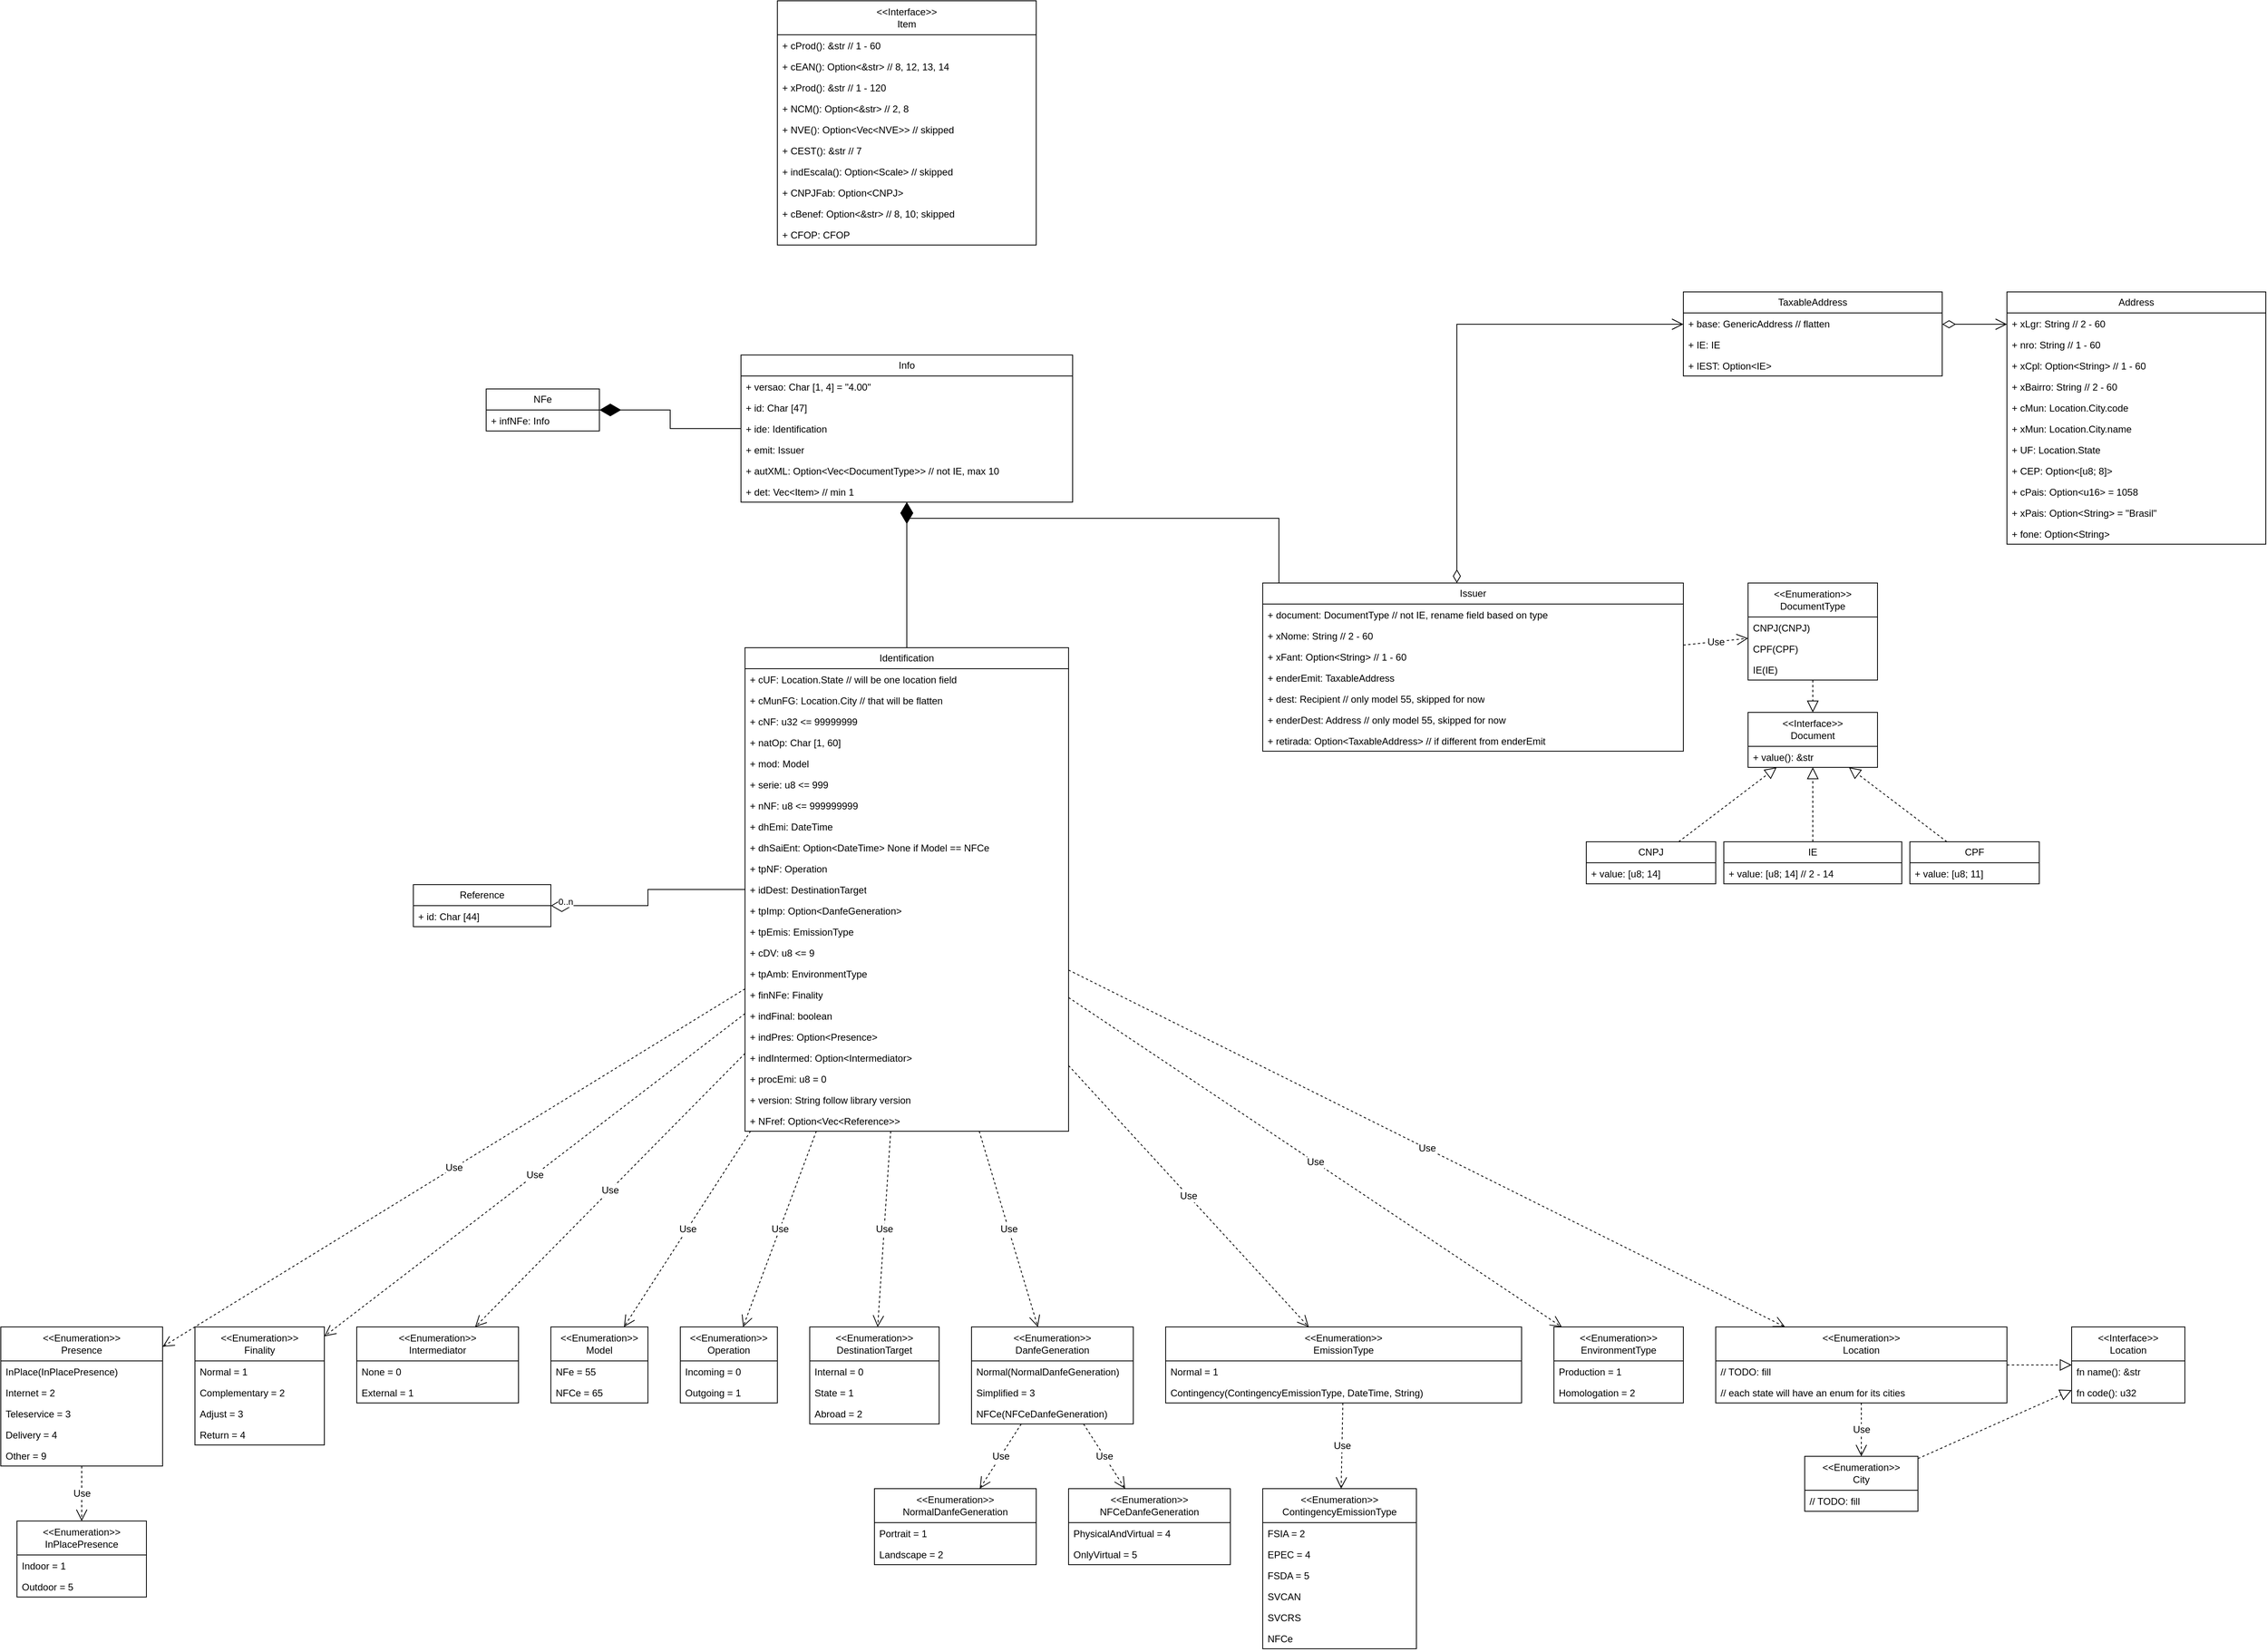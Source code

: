 <mxfile version="28.0.9">
  <diagram name="Page-1" id="7HrlGXNuTohXWbhlAdEx">
    <mxGraphModel dx="1277" dy="1595" grid="1" gridSize="10" guides="1" tooltips="1" connect="1" arrows="1" fold="1" page="1" pageScale="1" pageWidth="850" pageHeight="1100" math="0" shadow="0">
      <root>
        <mxCell id="0" />
        <mxCell id="1" parent="0" />
        <mxCell id="1_pdZtPg4fKW0Cg-A20n-1" value="NFe" style="swimlane;fontStyle=0;childLayout=stackLayout;horizontal=1;startSize=26;fillColor=none;horizontalStack=0;resizeParent=1;resizeParentMax=0;resizeLast=0;collapsible=1;marginBottom=0;whiteSpace=wrap;html=1;" parent="1" vertex="1">
          <mxGeometry x="-80" y="-160" width="140" height="52" as="geometry" />
        </mxCell>
        <mxCell id="1_pdZtPg4fKW0Cg-A20n-22" value="+ infNFe: Info" style="text;strokeColor=none;fillColor=none;align=left;verticalAlign=top;spacingLeft=4;spacingRight=4;overflow=hidden;rotatable=0;points=[[0,0.5],[1,0.5]];portConstraint=eastwest;whiteSpace=wrap;html=1;" parent="1_pdZtPg4fKW0Cg-A20n-1" vertex="1">
          <mxGeometry y="26" width="140" height="26" as="geometry" />
        </mxCell>
        <mxCell id="1_pdZtPg4fKW0Cg-A20n-5" value="Info" style="swimlane;fontStyle=0;childLayout=stackLayout;horizontal=1;startSize=26;fillColor=none;horizontalStack=0;resizeParent=1;resizeParentMax=0;resizeLast=0;collapsible=1;marginBottom=0;whiteSpace=wrap;html=1;" parent="1" vertex="1">
          <mxGeometry x="235" y="-202" width="410" height="182" as="geometry" />
        </mxCell>
        <mxCell id="1_pdZtPg4fKW0Cg-A20n-9" value="+ versao: Char [1, 4] = &quot;4.00&quot;" style="text;strokeColor=none;fillColor=none;align=left;verticalAlign=top;spacingLeft=4;spacingRight=4;overflow=hidden;rotatable=0;points=[[0,0.5],[1,0.5]];portConstraint=eastwest;whiteSpace=wrap;html=1;" parent="1_pdZtPg4fKW0Cg-A20n-5" vertex="1">
          <mxGeometry y="26" width="410" height="26" as="geometry" />
        </mxCell>
        <mxCell id="1_pdZtPg4fKW0Cg-A20n-10" value="+ id: Char [47]" style="text;strokeColor=none;fillColor=none;align=left;verticalAlign=top;spacingLeft=4;spacingRight=4;overflow=hidden;rotatable=0;points=[[0,0.5],[1,0.5]];portConstraint=eastwest;whiteSpace=wrap;html=1;" parent="1_pdZtPg4fKW0Cg-A20n-5" vertex="1">
          <mxGeometry y="52" width="410" height="26" as="geometry" />
        </mxCell>
        <mxCell id="1_pdZtPg4fKW0Cg-A20n-52" value="+ ide: Identification" style="text;strokeColor=none;fillColor=none;align=left;verticalAlign=top;spacingLeft=4;spacingRight=4;overflow=hidden;rotatable=0;points=[[0,0.5],[1,0.5]];portConstraint=eastwest;whiteSpace=wrap;html=1;" parent="1_pdZtPg4fKW0Cg-A20n-5" vertex="1">
          <mxGeometry y="78" width="410" height="26" as="geometry" />
        </mxCell>
        <mxCell id="qbkVJSEp3cL0iUCX4KgH-146" value="+ emit: Issuer" style="text;strokeColor=none;fillColor=none;align=left;verticalAlign=top;spacingLeft=4;spacingRight=4;overflow=hidden;rotatable=0;points=[[0,0.5],[1,0.5]];portConstraint=eastwest;whiteSpace=wrap;html=1;" vertex="1" parent="1_pdZtPg4fKW0Cg-A20n-5">
          <mxGeometry y="104" width="410" height="26" as="geometry" />
        </mxCell>
        <mxCell id="qbkVJSEp3cL0iUCX4KgH-148" value="+ autXML: Option&amp;lt;Vec&amp;lt;DocumentType&amp;gt;&amp;gt; // not IE, max 10" style="text;strokeColor=none;fillColor=none;align=left;verticalAlign=top;spacingLeft=4;spacingRight=4;overflow=hidden;rotatable=0;points=[[0,0.5],[1,0.5]];portConstraint=eastwest;whiteSpace=wrap;html=1;" vertex="1" parent="1_pdZtPg4fKW0Cg-A20n-5">
          <mxGeometry y="130" width="410" height="26" as="geometry" />
        </mxCell>
        <mxCell id="qbkVJSEp3cL0iUCX4KgH-149" value="+ det: Vec&amp;lt;Item&amp;gt; // min 1" style="text;strokeColor=none;fillColor=none;align=left;verticalAlign=top;spacingLeft=4;spacingRight=4;overflow=hidden;rotatable=0;points=[[0,0.5],[1,0.5]];portConstraint=eastwest;whiteSpace=wrap;html=1;" vertex="1" parent="1_pdZtPg4fKW0Cg-A20n-5">
          <mxGeometry y="156" width="410" height="26" as="geometry" />
        </mxCell>
        <mxCell id="1_pdZtPg4fKW0Cg-A20n-11" value="&amp;lt;&amp;lt;Enumeration&amp;gt;&amp;gt;&lt;div&gt;Location&lt;/div&gt;" style="swimlane;fontStyle=0;childLayout=stackLayout;horizontal=1;startSize=42;fillColor=none;horizontalStack=0;resizeParent=1;resizeParentMax=0;resizeLast=0;collapsible=1;marginBottom=0;whiteSpace=wrap;html=1;" parent="1" vertex="1">
          <mxGeometry x="1440" y="1000" width="360" height="94" as="geometry" />
        </mxCell>
        <mxCell id="1_pdZtPg4fKW0Cg-A20n-13" value="// TODO: fill" style="text;strokeColor=none;fillColor=none;align=left;verticalAlign=top;spacingLeft=4;spacingRight=4;overflow=hidden;rotatable=0;points=[[0,0.5],[1,0.5]];portConstraint=eastwest;whiteSpace=wrap;html=1;" parent="1_pdZtPg4fKW0Cg-A20n-11" vertex="1">
          <mxGeometry y="42" width="360" height="26" as="geometry" />
        </mxCell>
        <mxCell id="qbkVJSEp3cL0iUCX4KgH-34" value="// each state will have an enum for its cities" style="text;strokeColor=none;fillColor=none;align=left;verticalAlign=top;spacingLeft=4;spacingRight=4;overflow=hidden;rotatable=0;points=[[0,0.5],[1,0.5]];portConstraint=eastwest;whiteSpace=wrap;html=1;" vertex="1" parent="1_pdZtPg4fKW0Cg-A20n-11">
          <mxGeometry y="68" width="360" height="26" as="geometry" />
        </mxCell>
        <mxCell id="1_pdZtPg4fKW0Cg-A20n-21" value="" style="endArrow=diamondThin;endFill=1;endSize=24;html=1;rounded=0;fontSize=12;edgeStyle=orthogonalEdgeStyle;" parent="1" source="1_pdZtPg4fKW0Cg-A20n-5" target="1_pdZtPg4fKW0Cg-A20n-1" edge="1">
          <mxGeometry width="160" relative="1" as="geometry">
            <mxPoint x="270" y="270" as="sourcePoint" />
            <mxPoint x="430" y="270" as="targetPoint" />
          </mxGeometry>
        </mxCell>
        <mxCell id="1_pdZtPg4fKW0Cg-A20n-23" value="Use" style="endArrow=open;endSize=12;dashed=1;html=1;rounded=0;fontSize=12;curved=1;" parent="1" source="1_pdZtPg4fKW0Cg-A20n-39" target="1_pdZtPg4fKW0Cg-A20n-11" edge="1">
          <mxGeometry width="160" relative="1" as="geometry">
            <mxPoint x="520" y="250" as="sourcePoint" />
            <mxPoint x="680" y="250" as="targetPoint" />
          </mxGeometry>
        </mxCell>
        <mxCell id="1_pdZtPg4fKW0Cg-A20n-26" value="&amp;lt;&amp;lt;Enumeration&amp;gt;&amp;gt;&lt;div&gt;Model&lt;/div&gt;" style="swimlane;fontStyle=0;childLayout=stackLayout;horizontal=1;startSize=42;fillColor=none;horizontalStack=0;resizeParent=1;resizeParentMax=0;resizeLast=0;collapsible=1;marginBottom=0;whiteSpace=wrap;html=1;" parent="1" vertex="1">
          <mxGeometry y="1000" width="120" height="94" as="geometry" />
        </mxCell>
        <mxCell id="1_pdZtPg4fKW0Cg-A20n-27" value="NFe = 55" style="text;strokeColor=none;fillColor=none;align=left;verticalAlign=top;spacingLeft=4;spacingRight=4;overflow=hidden;rotatable=0;points=[[0,0.5],[1,0.5]];portConstraint=eastwest;whiteSpace=wrap;html=1;" parent="1_pdZtPg4fKW0Cg-A20n-26" vertex="1">
          <mxGeometry y="42" width="120" height="26" as="geometry" />
        </mxCell>
        <mxCell id="1_pdZtPg4fKW0Cg-A20n-28" value="NFCe = 65" style="text;strokeColor=none;fillColor=none;align=left;verticalAlign=top;spacingLeft=4;spacingRight=4;overflow=hidden;rotatable=0;points=[[0,0.5],[1,0.5]];portConstraint=eastwest;whiteSpace=wrap;html=1;" parent="1_pdZtPg4fKW0Cg-A20n-26" vertex="1">
          <mxGeometry y="68" width="120" height="26" as="geometry" />
        </mxCell>
        <mxCell id="1_pdZtPg4fKW0Cg-A20n-29" value="Use" style="endArrow=open;endSize=12;dashed=1;html=1;rounded=0;fontSize=12;curved=1;" parent="1" source="1_pdZtPg4fKW0Cg-A20n-39" target="1_pdZtPg4fKW0Cg-A20n-26" edge="1">
          <mxGeometry width="160" relative="1" as="geometry">
            <mxPoint x="500" y="124" as="sourcePoint" />
            <mxPoint x="650" y="97" as="targetPoint" />
          </mxGeometry>
        </mxCell>
        <mxCell id="1_pdZtPg4fKW0Cg-A20n-35" value="&amp;lt;&amp;lt;Enumeration&amp;gt;&amp;gt;&lt;div&gt;Operation&lt;/div&gt;" style="swimlane;fontStyle=0;childLayout=stackLayout;horizontal=1;startSize=42;fillColor=none;horizontalStack=0;resizeParent=1;resizeParentMax=0;resizeLast=0;collapsible=1;marginBottom=0;whiteSpace=wrap;html=1;" parent="1" vertex="1">
          <mxGeometry x="160" y="1000" width="120" height="94" as="geometry" />
        </mxCell>
        <mxCell id="1_pdZtPg4fKW0Cg-A20n-37" value="Incoming = 0" style="text;strokeColor=none;fillColor=none;align=left;verticalAlign=top;spacingLeft=4;spacingRight=4;overflow=hidden;rotatable=0;points=[[0,0.5],[1,0.5]];portConstraint=eastwest;whiteSpace=wrap;html=1;" parent="1_pdZtPg4fKW0Cg-A20n-35" vertex="1">
          <mxGeometry y="42" width="120" height="26" as="geometry" />
        </mxCell>
        <mxCell id="1_pdZtPg4fKW0Cg-A20n-36" value="Outgoing = 1" style="text;strokeColor=none;fillColor=none;align=left;verticalAlign=top;spacingLeft=4;spacingRight=4;overflow=hidden;rotatable=0;points=[[0,0.5],[1,0.5]];portConstraint=eastwest;whiteSpace=wrap;html=1;" parent="1_pdZtPg4fKW0Cg-A20n-35" vertex="1">
          <mxGeometry y="68" width="120" height="26" as="geometry" />
        </mxCell>
        <mxCell id="1_pdZtPg4fKW0Cg-A20n-39" value="Identification" style="swimlane;fontStyle=0;childLayout=stackLayout;horizontal=1;startSize=26;fillColor=none;horizontalStack=0;resizeParent=1;resizeParentMax=0;resizeLast=0;collapsible=1;marginBottom=0;whiteSpace=wrap;html=1;" parent="1" vertex="1">
          <mxGeometry x="240" y="160" width="400" height="598" as="geometry" />
        </mxCell>
        <mxCell id="1_pdZtPg4fKW0Cg-A20n-42" value="+ cUF: Location.State // will be one location field" style="text;strokeColor=none;fillColor=none;align=left;verticalAlign=top;spacingLeft=4;spacingRight=4;overflow=hidden;rotatable=0;points=[[0,0.5],[1,0.5]];portConstraint=eastwest;whiteSpace=wrap;html=1;" parent="1_pdZtPg4fKW0Cg-A20n-39" vertex="1">
          <mxGeometry y="26" width="400" height="26" as="geometry" />
        </mxCell>
        <mxCell id="1_pdZtPg4fKW0Cg-A20n-62" value="+ cMunFG: Location.City // that will be flatten" style="text;strokeColor=none;fillColor=none;align=left;verticalAlign=top;spacingLeft=4;spacingRight=4;overflow=hidden;rotatable=0;points=[[0,0.5],[1,0.5]];portConstraint=eastwest;whiteSpace=wrap;html=1;" parent="1_pdZtPg4fKW0Cg-A20n-39" vertex="1">
          <mxGeometry y="52" width="400" height="26" as="geometry" />
        </mxCell>
        <mxCell id="1_pdZtPg4fKW0Cg-A20n-43" value="+ cNF: u32 &amp;lt;= 99999999" style="text;strokeColor=none;fillColor=none;align=left;verticalAlign=top;spacingLeft=4;spacingRight=4;overflow=hidden;rotatable=0;points=[[0,0.5],[1,0.5]];portConstraint=eastwest;whiteSpace=wrap;html=1;" parent="1_pdZtPg4fKW0Cg-A20n-39" vertex="1">
          <mxGeometry y="78" width="400" height="26" as="geometry" />
        </mxCell>
        <mxCell id="1_pdZtPg4fKW0Cg-A20n-44" value="+ natOp: Char [1, 60]" style="text;strokeColor=none;fillColor=none;align=left;verticalAlign=top;spacingLeft=4;spacingRight=4;overflow=hidden;rotatable=0;points=[[0,0.5],[1,0.5]];portConstraint=eastwest;whiteSpace=wrap;html=1;" parent="1_pdZtPg4fKW0Cg-A20n-39" vertex="1">
          <mxGeometry y="104" width="400" height="26" as="geometry" />
        </mxCell>
        <mxCell id="1_pdZtPg4fKW0Cg-A20n-45" value="+ mod: Model" style="text;strokeColor=none;fillColor=none;align=left;verticalAlign=top;spacingLeft=4;spacingRight=4;overflow=hidden;rotatable=0;points=[[0,0.5],[1,0.5]];portConstraint=eastwest;whiteSpace=wrap;html=1;" parent="1_pdZtPg4fKW0Cg-A20n-39" vertex="1">
          <mxGeometry y="130" width="400" height="26" as="geometry" />
        </mxCell>
        <mxCell id="1_pdZtPg4fKW0Cg-A20n-46" value="+ serie: u8 &amp;lt;= 999" style="text;strokeColor=none;fillColor=none;align=left;verticalAlign=top;spacingLeft=4;spacingRight=4;overflow=hidden;rotatable=0;points=[[0,0.5],[1,0.5]];portConstraint=eastwest;whiteSpace=wrap;html=1;" parent="1_pdZtPg4fKW0Cg-A20n-39" vertex="1">
          <mxGeometry y="156" width="400" height="26" as="geometry" />
        </mxCell>
        <mxCell id="1_pdZtPg4fKW0Cg-A20n-47" value="+ nNF: u8 &amp;lt;= 999999999" style="text;strokeColor=none;fillColor=none;align=left;verticalAlign=top;spacingLeft=4;spacingRight=4;overflow=hidden;rotatable=0;points=[[0,0.5],[1,0.5]];portConstraint=eastwest;whiteSpace=wrap;html=1;" parent="1_pdZtPg4fKW0Cg-A20n-39" vertex="1">
          <mxGeometry y="182" width="400" height="26" as="geometry" />
        </mxCell>
        <mxCell id="1_pdZtPg4fKW0Cg-A20n-48" value="+ dhEmi: DateTime" style="text;strokeColor=none;fillColor=none;align=left;verticalAlign=top;spacingLeft=4;spacingRight=4;overflow=hidden;rotatable=0;points=[[0,0.5],[1,0.5]];portConstraint=eastwest;whiteSpace=wrap;html=1;" parent="1_pdZtPg4fKW0Cg-A20n-39" vertex="1">
          <mxGeometry y="208" width="400" height="26" as="geometry" />
        </mxCell>
        <mxCell id="1_pdZtPg4fKW0Cg-A20n-49" value="+ dhSaiEnt: Option&amp;lt;DateTime&amp;gt; None if Model == NFCe" style="text;strokeColor=none;fillColor=none;align=left;verticalAlign=top;spacingLeft=4;spacingRight=4;overflow=hidden;rotatable=0;points=[[0,0.5],[1,0.5]];portConstraint=eastwest;whiteSpace=wrap;html=1;" parent="1_pdZtPg4fKW0Cg-A20n-39" vertex="1">
          <mxGeometry y="234" width="400" height="26" as="geometry" />
        </mxCell>
        <mxCell id="1_pdZtPg4fKW0Cg-A20n-50" value="+ tpNF: Operation" style="text;strokeColor=none;fillColor=none;align=left;verticalAlign=top;spacingLeft=4;spacingRight=4;overflow=hidden;rotatable=0;points=[[0,0.5],[1,0.5]];portConstraint=eastwest;whiteSpace=wrap;html=1;" parent="1_pdZtPg4fKW0Cg-A20n-39" vertex="1">
          <mxGeometry y="260" width="400" height="26" as="geometry" />
        </mxCell>
        <mxCell id="1_pdZtPg4fKW0Cg-A20n-51" value="+ idDest: DestinationTarget" style="text;strokeColor=none;fillColor=none;align=left;verticalAlign=top;spacingLeft=4;spacingRight=4;overflow=hidden;rotatable=0;points=[[0,0.5],[1,0.5]];portConstraint=eastwest;whiteSpace=wrap;html=1;" parent="1_pdZtPg4fKW0Cg-A20n-39" vertex="1">
          <mxGeometry y="286" width="400" height="26" as="geometry" />
        </mxCell>
        <mxCell id="1_pdZtPg4fKW0Cg-A20n-66" value="+ tpImp: Option&amp;lt;DanfeGeneration&amp;gt;" style="text;strokeColor=none;fillColor=none;align=left;verticalAlign=top;spacingLeft=4;spacingRight=4;overflow=hidden;rotatable=0;points=[[0,0.5],[1,0.5]];portConstraint=eastwest;whiteSpace=wrap;html=1;" parent="1_pdZtPg4fKW0Cg-A20n-39" vertex="1">
          <mxGeometry y="312" width="400" height="26" as="geometry" />
        </mxCell>
        <mxCell id="1_pdZtPg4fKW0Cg-A20n-87" value="+ tpEmis: EmissionType" style="text;strokeColor=none;fillColor=none;align=left;verticalAlign=top;spacingLeft=4;spacingRight=4;overflow=hidden;rotatable=0;points=[[0,0.5],[1,0.5]];portConstraint=eastwest;whiteSpace=wrap;html=1;" parent="1_pdZtPg4fKW0Cg-A20n-39" vertex="1">
          <mxGeometry y="338" width="400" height="26" as="geometry" />
        </mxCell>
        <mxCell id="1_pdZtPg4fKW0Cg-A20n-98" value="+ cDV: u8 &amp;lt;= 9" style="text;strokeColor=none;fillColor=none;align=left;verticalAlign=top;spacingLeft=4;spacingRight=4;overflow=hidden;rotatable=0;points=[[0,0.5],[1,0.5]];portConstraint=eastwest;whiteSpace=wrap;html=1;" parent="1_pdZtPg4fKW0Cg-A20n-39" vertex="1">
          <mxGeometry y="364" width="400" height="26" as="geometry" />
        </mxCell>
        <mxCell id="1_pdZtPg4fKW0Cg-A20n-99" value="+ tpAmb: EnvironmentType" style="text;strokeColor=none;fillColor=none;align=left;verticalAlign=top;spacingLeft=4;spacingRight=4;overflow=hidden;rotatable=0;points=[[0,0.5],[1,0.5]];portConstraint=eastwest;whiteSpace=wrap;html=1;" parent="1_pdZtPg4fKW0Cg-A20n-39" vertex="1">
          <mxGeometry y="390" width="400" height="26" as="geometry" />
        </mxCell>
        <mxCell id="1_pdZtPg4fKW0Cg-A20n-104" value="+ finNFe: Finality" style="text;strokeColor=none;fillColor=none;align=left;verticalAlign=top;spacingLeft=4;spacingRight=4;overflow=hidden;rotatable=0;points=[[0,0.5],[1,0.5]];portConstraint=eastwest;whiteSpace=wrap;html=1;" parent="1_pdZtPg4fKW0Cg-A20n-39" vertex="1">
          <mxGeometry y="416" width="400" height="26" as="geometry" />
        </mxCell>
        <mxCell id="1_pdZtPg4fKW0Cg-A20n-111" value="+ indFinal: boolean" style="text;strokeColor=none;fillColor=none;align=left;verticalAlign=top;spacingLeft=4;spacingRight=4;overflow=hidden;rotatable=0;points=[[0,0.5],[1,0.5]];portConstraint=eastwest;whiteSpace=wrap;html=1;" parent="1_pdZtPg4fKW0Cg-A20n-39" vertex="1">
          <mxGeometry y="442" width="400" height="26" as="geometry" />
        </mxCell>
        <mxCell id="1_pdZtPg4fKW0Cg-A20n-112" value="+ indPres: Option&amp;lt;Presence&amp;gt;" style="text;strokeColor=none;fillColor=none;align=left;verticalAlign=top;spacingLeft=4;spacingRight=4;overflow=hidden;rotatable=0;points=[[0,0.5],[1,0.5]];portConstraint=eastwest;whiteSpace=wrap;html=1;" parent="1_pdZtPg4fKW0Cg-A20n-39" vertex="1">
          <mxGeometry y="468" width="400" height="26" as="geometry" />
        </mxCell>
        <mxCell id="qbkVJSEp3cL0iUCX4KgH-8" value="+ indIntermed: Option&amp;lt;Intermediator&amp;gt;" style="text;strokeColor=none;fillColor=none;align=left;verticalAlign=top;spacingLeft=4;spacingRight=4;overflow=hidden;rotatable=0;points=[[0,0.5],[1,0.5]];portConstraint=eastwest;whiteSpace=wrap;html=1;" vertex="1" parent="1_pdZtPg4fKW0Cg-A20n-39">
          <mxGeometry y="494" width="400" height="26" as="geometry" />
        </mxCell>
        <mxCell id="qbkVJSEp3cL0iUCX4KgH-12" value="+ procEmi: u8 = 0" style="text;strokeColor=none;fillColor=none;align=left;verticalAlign=top;spacingLeft=4;spacingRight=4;overflow=hidden;rotatable=0;points=[[0,0.5],[1,0.5]];portConstraint=eastwest;whiteSpace=wrap;html=1;" vertex="1" parent="1_pdZtPg4fKW0Cg-A20n-39">
          <mxGeometry y="520" width="400" height="26" as="geometry" />
        </mxCell>
        <mxCell id="qbkVJSEp3cL0iUCX4KgH-13" value="+ version: String follow library version" style="text;strokeColor=none;fillColor=none;align=left;verticalAlign=top;spacingLeft=4;spacingRight=4;overflow=hidden;rotatable=0;points=[[0,0.5],[1,0.5]];portConstraint=eastwest;whiteSpace=wrap;html=1;" vertex="1" parent="1_pdZtPg4fKW0Cg-A20n-39">
          <mxGeometry y="546" width="400" height="26" as="geometry" />
        </mxCell>
        <mxCell id="qbkVJSEp3cL0iUCX4KgH-14" value="+ NFref: Option&amp;lt;Vec&amp;lt;Reference&amp;gt;&amp;gt;" style="text;strokeColor=none;fillColor=none;align=left;verticalAlign=top;spacingLeft=4;spacingRight=4;overflow=hidden;rotatable=0;points=[[0,0.5],[1,0.5]];portConstraint=eastwest;whiteSpace=wrap;html=1;" vertex="1" parent="1_pdZtPg4fKW0Cg-A20n-39">
          <mxGeometry y="572" width="400" height="26" as="geometry" />
        </mxCell>
        <mxCell id="1_pdZtPg4fKW0Cg-A20n-54" value="" style="endArrow=diamondThin;endFill=1;endSize=24;html=1;rounded=0;fontSize=12;edgeStyle=orthogonalEdgeStyle;" parent="1" source="1_pdZtPg4fKW0Cg-A20n-39" target="1_pdZtPg4fKW0Cg-A20n-5" edge="1">
          <mxGeometry width="160" relative="1" as="geometry">
            <mxPoint x="330" y="170" as="sourcePoint" />
            <mxPoint x="200" y="144" as="targetPoint" />
            <Array as="points">
              <mxPoint x="440" y="80" />
              <mxPoint x="440" y="80" />
            </Array>
          </mxGeometry>
        </mxCell>
        <mxCell id="1_pdZtPg4fKW0Cg-A20n-55" value="Use" style="endArrow=open;endSize=12;dashed=1;html=1;rounded=0;fontSize=12;curved=1;" parent="1" source="1_pdZtPg4fKW0Cg-A20n-39" target="1_pdZtPg4fKW0Cg-A20n-35" edge="1">
          <mxGeometry width="160" relative="1" as="geometry">
            <mxPoint x="640" y="291" as="sourcePoint" />
            <mxPoint x="850" y="235" as="targetPoint" />
          </mxGeometry>
        </mxCell>
        <mxCell id="1_pdZtPg4fKW0Cg-A20n-56" value="&amp;lt;&amp;lt;Enumeration&amp;gt;&amp;gt;&lt;div&gt;DestinationTarget&lt;/div&gt;" style="swimlane;fontStyle=0;childLayout=stackLayout;horizontal=1;startSize=42;fillColor=none;horizontalStack=0;resizeParent=1;resizeParentMax=0;resizeLast=0;collapsible=1;marginBottom=0;whiteSpace=wrap;html=1;" parent="1" vertex="1">
          <mxGeometry x="320" y="1000" width="160" height="120" as="geometry" />
        </mxCell>
        <mxCell id="1_pdZtPg4fKW0Cg-A20n-57" value="Internal = 0" style="text;strokeColor=none;fillColor=none;align=left;verticalAlign=top;spacingLeft=4;spacingRight=4;overflow=hidden;rotatable=0;points=[[0,0.5],[1,0.5]];portConstraint=eastwest;whiteSpace=wrap;html=1;" parent="1_pdZtPg4fKW0Cg-A20n-56" vertex="1">
          <mxGeometry y="42" width="160" height="26" as="geometry" />
        </mxCell>
        <mxCell id="1_pdZtPg4fKW0Cg-A20n-58" value="State = 1" style="text;strokeColor=none;fillColor=none;align=left;verticalAlign=top;spacingLeft=4;spacingRight=4;overflow=hidden;rotatable=0;points=[[0,0.5],[1,0.5]];portConstraint=eastwest;whiteSpace=wrap;html=1;" parent="1_pdZtPg4fKW0Cg-A20n-56" vertex="1">
          <mxGeometry y="68" width="160" height="26" as="geometry" />
        </mxCell>
        <mxCell id="1_pdZtPg4fKW0Cg-A20n-61" value="Abroad = 2" style="text;strokeColor=none;fillColor=none;align=left;verticalAlign=top;spacingLeft=4;spacingRight=4;overflow=hidden;rotatable=0;points=[[0,0.5],[1,0.5]];portConstraint=eastwest;whiteSpace=wrap;html=1;" parent="1_pdZtPg4fKW0Cg-A20n-56" vertex="1">
          <mxGeometry y="94" width="160" height="26" as="geometry" />
        </mxCell>
        <mxCell id="1_pdZtPg4fKW0Cg-A20n-60" value="Use" style="endArrow=open;endSize=12;dashed=1;html=1;rounded=0;fontSize=12;curved=1;" parent="1" source="1_pdZtPg4fKW0Cg-A20n-39" target="1_pdZtPg4fKW0Cg-A20n-56" edge="1">
          <mxGeometry width="160" relative="1" as="geometry">
            <mxPoint x="640" y="334" as="sourcePoint" />
            <mxPoint x="850" y="336" as="targetPoint" />
          </mxGeometry>
        </mxCell>
        <mxCell id="1_pdZtPg4fKW0Cg-A20n-63" value="&amp;lt;&amp;lt;Enumeration&amp;gt;&amp;gt;&lt;div&gt;City&lt;/div&gt;" style="swimlane;fontStyle=0;childLayout=stackLayout;horizontal=1;startSize=42;fillColor=none;horizontalStack=0;resizeParent=1;resizeParentMax=0;resizeLast=0;collapsible=1;marginBottom=0;whiteSpace=wrap;html=1;" parent="1" vertex="1">
          <mxGeometry x="1550" y="1160" width="140" height="68" as="geometry" />
        </mxCell>
        <mxCell id="1_pdZtPg4fKW0Cg-A20n-64" value="// TODO: fill" style="text;strokeColor=none;fillColor=none;align=left;verticalAlign=top;spacingLeft=4;spacingRight=4;overflow=hidden;rotatable=0;points=[[0,0.5],[1,0.5]];portConstraint=eastwest;whiteSpace=wrap;html=1;" parent="1_pdZtPg4fKW0Cg-A20n-63" vertex="1">
          <mxGeometry y="42" width="140" height="26" as="geometry" />
        </mxCell>
        <mxCell id="1_pdZtPg4fKW0Cg-A20n-67" value="&amp;lt;&amp;lt;Enumeration&amp;gt;&amp;gt;&lt;div&gt;DanfeGeneration&lt;/div&gt;" style="swimlane;fontStyle=0;childLayout=stackLayout;horizontal=1;startSize=42;fillColor=none;horizontalStack=0;resizeParent=1;resizeParentMax=0;resizeLast=0;collapsible=1;marginBottom=0;whiteSpace=wrap;html=1;" parent="1" vertex="1">
          <mxGeometry x="520" y="1000" width="200" height="120" as="geometry" />
        </mxCell>
        <mxCell id="1_pdZtPg4fKW0Cg-A20n-69" value="Normal(NormalDanfeGeneration)" style="text;strokeColor=none;fillColor=none;align=left;verticalAlign=top;spacingLeft=4;spacingRight=4;overflow=hidden;rotatable=0;points=[[0,0.5],[1,0.5]];portConstraint=eastwest;whiteSpace=wrap;html=1;" parent="1_pdZtPg4fKW0Cg-A20n-67" vertex="1">
          <mxGeometry y="42" width="200" height="26" as="geometry" />
        </mxCell>
        <mxCell id="1_pdZtPg4fKW0Cg-A20n-70" value="Simplified = 3" style="text;strokeColor=none;fillColor=none;align=left;verticalAlign=top;spacingLeft=4;spacingRight=4;overflow=hidden;rotatable=0;points=[[0,0.5],[1,0.5]];portConstraint=eastwest;whiteSpace=wrap;html=1;" parent="1_pdZtPg4fKW0Cg-A20n-67" vertex="1">
          <mxGeometry y="68" width="200" height="26" as="geometry" />
        </mxCell>
        <mxCell id="1_pdZtPg4fKW0Cg-A20n-78" value="NFCe(NFCeDanfeGeneration)" style="text;strokeColor=none;fillColor=none;align=left;verticalAlign=top;spacingLeft=4;spacingRight=4;overflow=hidden;rotatable=0;points=[[0,0.5],[1,0.5]];portConstraint=eastwest;whiteSpace=wrap;html=1;" parent="1_pdZtPg4fKW0Cg-A20n-67" vertex="1">
          <mxGeometry y="94" width="200" height="26" as="geometry" />
        </mxCell>
        <mxCell id="1_pdZtPg4fKW0Cg-A20n-71" value="Use" style="endArrow=open;endSize=12;dashed=1;html=1;rounded=0;fontSize=12;curved=1;" parent="1" source="1_pdZtPg4fKW0Cg-A20n-39" target="1_pdZtPg4fKW0Cg-A20n-67" edge="1">
          <mxGeometry width="160" relative="1" as="geometry">
            <mxPoint x="640" y="399" as="sourcePoint" />
            <mxPoint x="850" y="452" as="targetPoint" />
          </mxGeometry>
        </mxCell>
        <mxCell id="1_pdZtPg4fKW0Cg-A20n-72" value="&amp;lt;&amp;lt;Enumeration&amp;gt;&amp;gt;&lt;div&gt;NormalDanfeGeneration&lt;/div&gt;" style="swimlane;fontStyle=0;childLayout=stackLayout;horizontal=1;startSize=42;fillColor=none;horizontalStack=0;resizeParent=1;resizeParentMax=0;resizeLast=0;collapsible=1;marginBottom=0;whiteSpace=wrap;html=1;" parent="1" vertex="1">
          <mxGeometry x="400" y="1200" width="200" height="94" as="geometry" />
        </mxCell>
        <mxCell id="1_pdZtPg4fKW0Cg-A20n-73" value="Portrait = 1" style="text;strokeColor=none;fillColor=none;align=left;verticalAlign=top;spacingLeft=4;spacingRight=4;overflow=hidden;rotatable=0;points=[[0,0.5],[1,0.5]];portConstraint=eastwest;whiteSpace=wrap;html=1;" parent="1_pdZtPg4fKW0Cg-A20n-72" vertex="1">
          <mxGeometry y="42" width="200" height="26" as="geometry" />
        </mxCell>
        <mxCell id="1_pdZtPg4fKW0Cg-A20n-74" value="Landscape = 2" style="text;strokeColor=none;fillColor=none;align=left;verticalAlign=top;spacingLeft=4;spacingRight=4;overflow=hidden;rotatable=0;points=[[0,0.5],[1,0.5]];portConstraint=eastwest;whiteSpace=wrap;html=1;" parent="1_pdZtPg4fKW0Cg-A20n-72" vertex="1">
          <mxGeometry y="68" width="200" height="26" as="geometry" />
        </mxCell>
        <mxCell id="1_pdZtPg4fKW0Cg-A20n-76" value="Use" style="endArrow=open;endSize=12;dashed=1;html=1;rounded=0;fontSize=12;curved=1;" parent="1" source="1_pdZtPg4fKW0Cg-A20n-11" target="1_pdZtPg4fKW0Cg-A20n-63" edge="1">
          <mxGeometry width="160" relative="1" as="geometry">
            <mxPoint x="640" y="259" as="sourcePoint" />
            <mxPoint x="866" y="118" as="targetPoint" />
          </mxGeometry>
        </mxCell>
        <mxCell id="1_pdZtPg4fKW0Cg-A20n-77" value="Use" style="endArrow=open;endSize=12;dashed=1;html=1;rounded=0;fontSize=12;curved=1;" parent="1" source="1_pdZtPg4fKW0Cg-A20n-67" target="1_pdZtPg4fKW0Cg-A20n-72" edge="1">
          <mxGeometry width="160" relative="1" as="geometry">
            <mxPoint x="-130" y="1298" as="sourcePoint" />
            <mxPoint x="90" y="1420" as="targetPoint" />
          </mxGeometry>
        </mxCell>
        <mxCell id="1_pdZtPg4fKW0Cg-A20n-79" value="&amp;lt;&amp;lt;Enumeration&amp;gt;&amp;gt;&lt;div&gt;NFCeDanfeGeneration&lt;/div&gt;" style="swimlane;fontStyle=0;childLayout=stackLayout;horizontal=1;startSize=42;fillColor=none;horizontalStack=0;resizeParent=1;resizeParentMax=0;resizeLast=0;collapsible=1;marginBottom=0;whiteSpace=wrap;html=1;" parent="1" vertex="1">
          <mxGeometry x="640" y="1200" width="200" height="94" as="geometry" />
        </mxCell>
        <mxCell id="1_pdZtPg4fKW0Cg-A20n-80" value="PhysicalAndVirtual = 4" style="text;strokeColor=none;fillColor=none;align=left;verticalAlign=top;spacingLeft=4;spacingRight=4;overflow=hidden;rotatable=0;points=[[0,0.5],[1,0.5]];portConstraint=eastwest;whiteSpace=wrap;html=1;" parent="1_pdZtPg4fKW0Cg-A20n-79" vertex="1">
          <mxGeometry y="42" width="200" height="26" as="geometry" />
        </mxCell>
        <mxCell id="1_pdZtPg4fKW0Cg-A20n-81" value="OnlyVirtual = 5" style="text;strokeColor=none;fillColor=none;align=left;verticalAlign=top;spacingLeft=4;spacingRight=4;overflow=hidden;rotatable=0;points=[[0,0.5],[1,0.5]];portConstraint=eastwest;whiteSpace=wrap;html=1;" parent="1_pdZtPg4fKW0Cg-A20n-79" vertex="1">
          <mxGeometry y="68" width="200" height="26" as="geometry" />
        </mxCell>
        <mxCell id="1_pdZtPg4fKW0Cg-A20n-82" value="Use" style="endArrow=open;endSize=12;dashed=1;html=1;rounded=0;fontSize=12;curved=1;" parent="1" source="1_pdZtPg4fKW0Cg-A20n-67" target="1_pdZtPg4fKW0Cg-A20n-79" edge="1">
          <mxGeometry width="160" relative="1" as="geometry">
            <mxPoint x="270" y="1475" as="sourcePoint" />
            <mxPoint x="360" y="1471" as="targetPoint" />
          </mxGeometry>
        </mxCell>
        <mxCell id="1_pdZtPg4fKW0Cg-A20n-83" value="&amp;lt;&amp;lt;Enumeration&amp;gt;&amp;gt;&lt;div&gt;EmissionType&lt;/div&gt;" style="swimlane;fontStyle=0;childLayout=stackLayout;horizontal=1;startSize=42;fillColor=none;horizontalStack=0;resizeParent=1;resizeParentMax=0;resizeLast=0;collapsible=1;marginBottom=0;whiteSpace=wrap;html=1;" parent="1" vertex="1">
          <mxGeometry x="760" y="1000" width="440" height="94" as="geometry" />
        </mxCell>
        <mxCell id="1_pdZtPg4fKW0Cg-A20n-84" value="Normal = 1" style="text;strokeColor=none;fillColor=none;align=left;verticalAlign=top;spacingLeft=4;spacingRight=4;overflow=hidden;rotatable=0;points=[[0,0.5],[1,0.5]];portConstraint=eastwest;whiteSpace=wrap;html=1;" parent="1_pdZtPg4fKW0Cg-A20n-83" vertex="1">
          <mxGeometry y="42" width="440" height="26" as="geometry" />
        </mxCell>
        <mxCell id="1_pdZtPg4fKW0Cg-A20n-85" value="Contingency(ContingencyEmissionType, DateTime, String)" style="text;strokeColor=none;fillColor=none;align=left;verticalAlign=top;spacingLeft=4;spacingRight=4;overflow=hidden;rotatable=0;points=[[0,0.5],[1,0.5]];portConstraint=eastwest;whiteSpace=wrap;html=1;" parent="1_pdZtPg4fKW0Cg-A20n-83" vertex="1">
          <mxGeometry y="68" width="440" height="26" as="geometry" />
        </mxCell>
        <mxCell id="1_pdZtPg4fKW0Cg-A20n-88" value="Use" style="endArrow=open;endSize=12;dashed=1;html=1;rounded=0;fontSize=12;curved=1;" parent="1" source="1_pdZtPg4fKW0Cg-A20n-39" target="1_pdZtPg4fKW0Cg-A20n-83" edge="1">
          <mxGeometry width="160" relative="1" as="geometry">
            <mxPoint x="700" y="440" as="sourcePoint" />
            <mxPoint x="850" y="577" as="targetPoint" />
          </mxGeometry>
        </mxCell>
        <mxCell id="1_pdZtPg4fKW0Cg-A20n-90" value="&amp;lt;&amp;lt;Enumeration&amp;gt;&amp;gt;&lt;div&gt;ContingencyEmissionType&lt;/div&gt;" style="swimlane;fontStyle=0;childLayout=stackLayout;horizontal=1;startSize=42;fillColor=none;horizontalStack=0;resizeParent=1;resizeParentMax=0;resizeLast=0;collapsible=1;marginBottom=0;whiteSpace=wrap;html=1;" parent="1" vertex="1">
          <mxGeometry x="880" y="1200" width="190" height="198" as="geometry" />
        </mxCell>
        <mxCell id="1_pdZtPg4fKW0Cg-A20n-91" value="FSIA = 2" style="text;strokeColor=none;fillColor=none;align=left;verticalAlign=top;spacingLeft=4;spacingRight=4;overflow=hidden;rotatable=0;points=[[0,0.5],[1,0.5]];portConstraint=eastwest;whiteSpace=wrap;html=1;" parent="1_pdZtPg4fKW0Cg-A20n-90" vertex="1">
          <mxGeometry y="42" width="190" height="26" as="geometry" />
        </mxCell>
        <mxCell id="1_pdZtPg4fKW0Cg-A20n-92" value="EPEC = 4" style="text;strokeColor=none;fillColor=none;align=left;verticalAlign=top;spacingLeft=4;spacingRight=4;overflow=hidden;rotatable=0;points=[[0,0.5],[1,0.5]];portConstraint=eastwest;whiteSpace=wrap;html=1;" parent="1_pdZtPg4fKW0Cg-A20n-90" vertex="1">
          <mxGeometry y="68" width="190" height="26" as="geometry" />
        </mxCell>
        <mxCell id="1_pdZtPg4fKW0Cg-A20n-94" value="FSDA = 5" style="text;strokeColor=none;fillColor=none;align=left;verticalAlign=top;spacingLeft=4;spacingRight=4;overflow=hidden;rotatable=0;points=[[0,0.5],[1,0.5]];portConstraint=eastwest;whiteSpace=wrap;html=1;" parent="1_pdZtPg4fKW0Cg-A20n-90" vertex="1">
          <mxGeometry y="94" width="190" height="26" as="geometry" />
        </mxCell>
        <mxCell id="1_pdZtPg4fKW0Cg-A20n-95" value="SVCAN" style="text;strokeColor=none;fillColor=none;align=left;verticalAlign=top;spacingLeft=4;spacingRight=4;overflow=hidden;rotatable=0;points=[[0,0.5],[1,0.5]];portConstraint=eastwest;whiteSpace=wrap;html=1;" parent="1_pdZtPg4fKW0Cg-A20n-90" vertex="1">
          <mxGeometry y="120" width="190" height="26" as="geometry" />
        </mxCell>
        <mxCell id="1_pdZtPg4fKW0Cg-A20n-96" value="SVCRS" style="text;strokeColor=none;fillColor=none;align=left;verticalAlign=top;spacingLeft=4;spacingRight=4;overflow=hidden;rotatable=0;points=[[0,0.5],[1,0.5]];portConstraint=eastwest;whiteSpace=wrap;html=1;" parent="1_pdZtPg4fKW0Cg-A20n-90" vertex="1">
          <mxGeometry y="146" width="190" height="26" as="geometry" />
        </mxCell>
        <mxCell id="1_pdZtPg4fKW0Cg-A20n-97" value="NFCe" style="text;strokeColor=none;fillColor=none;align=left;verticalAlign=top;spacingLeft=4;spacingRight=4;overflow=hidden;rotatable=0;points=[[0,0.5],[1,0.5]];portConstraint=eastwest;whiteSpace=wrap;html=1;" parent="1_pdZtPg4fKW0Cg-A20n-90" vertex="1">
          <mxGeometry y="172" width="190" height="26" as="geometry" />
        </mxCell>
        <mxCell id="1_pdZtPg4fKW0Cg-A20n-93" value="Use" style="endArrow=open;endSize=12;dashed=1;html=1;rounded=0;fontSize=12;curved=1;" parent="1" source="1_pdZtPg4fKW0Cg-A20n-83" target="1_pdZtPg4fKW0Cg-A20n-90" edge="1">
          <mxGeometry width="160" relative="1" as="geometry">
            <mxPoint x="270" y="1520" as="sourcePoint" />
            <mxPoint x="360" y="1558" as="targetPoint" />
          </mxGeometry>
        </mxCell>
        <mxCell id="1_pdZtPg4fKW0Cg-A20n-100" value="&amp;lt;&amp;lt;Enumeration&amp;gt;&amp;gt;&lt;div&gt;EnvironmentType&lt;/div&gt;" style="swimlane;fontStyle=0;childLayout=stackLayout;horizontal=1;startSize=42;fillColor=none;horizontalStack=0;resizeParent=1;resizeParentMax=0;resizeLast=0;collapsible=1;marginBottom=0;whiteSpace=wrap;html=1;" parent="1" vertex="1">
          <mxGeometry x="1240" y="1000" width="160" height="94" as="geometry" />
        </mxCell>
        <mxCell id="1_pdZtPg4fKW0Cg-A20n-101" value="Production = 1" style="text;strokeColor=none;fillColor=none;align=left;verticalAlign=top;spacingLeft=4;spacingRight=4;overflow=hidden;rotatable=0;points=[[0,0.5],[1,0.5]];portConstraint=eastwest;whiteSpace=wrap;html=1;" parent="1_pdZtPg4fKW0Cg-A20n-100" vertex="1">
          <mxGeometry y="42" width="160" height="26" as="geometry" />
        </mxCell>
        <mxCell id="1_pdZtPg4fKW0Cg-A20n-102" value="Homologation = 2" style="text;strokeColor=none;fillColor=none;align=left;verticalAlign=top;spacingLeft=4;spacingRight=4;overflow=hidden;rotatable=0;points=[[0,0.5],[1,0.5]];portConstraint=eastwest;whiteSpace=wrap;html=1;" parent="1_pdZtPg4fKW0Cg-A20n-100" vertex="1">
          <mxGeometry y="68" width="160" height="26" as="geometry" />
        </mxCell>
        <mxCell id="1_pdZtPg4fKW0Cg-A20n-103" value="Use" style="endArrow=open;endSize=12;dashed=1;html=1;rounded=0;fontSize=12;curved=1;" parent="1" source="1_pdZtPg4fKW0Cg-A20n-39" target="1_pdZtPg4fKW0Cg-A20n-100" edge="1">
          <mxGeometry width="160" relative="1" as="geometry">
            <mxPoint x="640" y="548" as="sourcePoint" />
            <mxPoint x="920" y="810" as="targetPoint" />
          </mxGeometry>
        </mxCell>
        <mxCell id="1_pdZtPg4fKW0Cg-A20n-105" value="&amp;lt;&amp;lt;Enumeration&amp;gt;&amp;gt;&lt;div&gt;Finality&lt;/div&gt;" style="swimlane;fontStyle=0;childLayout=stackLayout;horizontal=1;startSize=42;fillColor=none;horizontalStack=0;resizeParent=1;resizeParentMax=0;resizeLast=0;collapsible=1;marginBottom=0;whiteSpace=wrap;html=1;" parent="1" vertex="1">
          <mxGeometry x="-440" y="1000" width="160" height="146" as="geometry" />
        </mxCell>
        <mxCell id="1_pdZtPg4fKW0Cg-A20n-106" value="Normal = 1" style="text;strokeColor=none;fillColor=none;align=left;verticalAlign=top;spacingLeft=4;spacingRight=4;overflow=hidden;rotatable=0;points=[[0,0.5],[1,0.5]];portConstraint=eastwest;whiteSpace=wrap;html=1;" parent="1_pdZtPg4fKW0Cg-A20n-105" vertex="1">
          <mxGeometry y="42" width="160" height="26" as="geometry" />
        </mxCell>
        <mxCell id="1_pdZtPg4fKW0Cg-A20n-107" value="Complementary = 2" style="text;strokeColor=none;fillColor=none;align=left;verticalAlign=top;spacingLeft=4;spacingRight=4;overflow=hidden;rotatable=0;points=[[0,0.5],[1,0.5]];portConstraint=eastwest;whiteSpace=wrap;html=1;" parent="1_pdZtPg4fKW0Cg-A20n-105" vertex="1">
          <mxGeometry y="68" width="160" height="26" as="geometry" />
        </mxCell>
        <mxCell id="1_pdZtPg4fKW0Cg-A20n-108" value="Adjust = 3" style="text;strokeColor=none;fillColor=none;align=left;verticalAlign=top;spacingLeft=4;spacingRight=4;overflow=hidden;rotatable=0;points=[[0,0.5],[1,0.5]];portConstraint=eastwest;whiteSpace=wrap;html=1;" parent="1_pdZtPg4fKW0Cg-A20n-105" vertex="1">
          <mxGeometry y="94" width="160" height="26" as="geometry" />
        </mxCell>
        <mxCell id="1_pdZtPg4fKW0Cg-A20n-109" value="Return = 4" style="text;strokeColor=none;fillColor=none;align=left;verticalAlign=top;spacingLeft=4;spacingRight=4;overflow=hidden;rotatable=0;points=[[0,0.5],[1,0.5]];portConstraint=eastwest;whiteSpace=wrap;html=1;" parent="1_pdZtPg4fKW0Cg-A20n-105" vertex="1">
          <mxGeometry y="120" width="160" height="26" as="geometry" />
        </mxCell>
        <mxCell id="1_pdZtPg4fKW0Cg-A20n-110" value="Use" style="endArrow=open;endSize=12;dashed=1;html=1;rounded=0;fontSize=12;curved=1;" parent="1" source="1_pdZtPg4fKW0Cg-A20n-39" target="1_pdZtPg4fKW0Cg-A20n-105" edge="1">
          <mxGeometry width="160" relative="1" as="geometry">
            <mxPoint x="625" y="632" as="sourcePoint" />
            <mxPoint x="899" y="1050" as="targetPoint" />
          </mxGeometry>
        </mxCell>
        <mxCell id="1_pdZtPg4fKW0Cg-A20n-113" value="&amp;lt;&amp;lt;Enumeration&amp;gt;&amp;gt;&lt;div&gt;Presence&lt;/div&gt;" style="swimlane;fontStyle=0;childLayout=stackLayout;horizontal=1;startSize=42;fillColor=none;horizontalStack=0;resizeParent=1;resizeParentMax=0;resizeLast=0;collapsible=1;marginBottom=0;whiteSpace=wrap;html=1;" parent="1" vertex="1">
          <mxGeometry x="-680" y="1000" width="200" height="172" as="geometry" />
        </mxCell>
        <mxCell id="1_pdZtPg4fKW0Cg-A20n-114" value="InPlace(InPlacePresence)" style="text;strokeColor=none;fillColor=none;align=left;verticalAlign=top;spacingLeft=4;spacingRight=4;overflow=hidden;rotatable=0;points=[[0,0.5],[1,0.5]];portConstraint=eastwest;whiteSpace=wrap;html=1;" parent="1_pdZtPg4fKW0Cg-A20n-113" vertex="1">
          <mxGeometry y="42" width="200" height="26" as="geometry" />
        </mxCell>
        <mxCell id="1_pdZtPg4fKW0Cg-A20n-115" value="Internet = 2" style="text;strokeColor=none;fillColor=none;align=left;verticalAlign=top;spacingLeft=4;spacingRight=4;overflow=hidden;rotatable=0;points=[[0,0.5],[1,0.5]];portConstraint=eastwest;whiteSpace=wrap;html=1;" parent="1_pdZtPg4fKW0Cg-A20n-113" vertex="1">
          <mxGeometry y="68" width="200" height="26" as="geometry" />
        </mxCell>
        <mxCell id="1_pdZtPg4fKW0Cg-A20n-116" value="Teleservice = 3" style="text;strokeColor=none;fillColor=none;align=left;verticalAlign=top;spacingLeft=4;spacingRight=4;overflow=hidden;rotatable=0;points=[[0,0.5],[1,0.5]];portConstraint=eastwest;whiteSpace=wrap;html=1;" parent="1_pdZtPg4fKW0Cg-A20n-113" vertex="1">
          <mxGeometry y="94" width="200" height="26" as="geometry" />
        </mxCell>
        <mxCell id="1_pdZtPg4fKW0Cg-A20n-117" value="Delivery = 4" style="text;strokeColor=none;fillColor=none;align=left;verticalAlign=top;spacingLeft=4;spacingRight=4;overflow=hidden;rotatable=0;points=[[0,0.5],[1,0.5]];portConstraint=eastwest;whiteSpace=wrap;html=1;" parent="1_pdZtPg4fKW0Cg-A20n-113" vertex="1">
          <mxGeometry y="120" width="200" height="26" as="geometry" />
        </mxCell>
        <mxCell id="1_pdZtPg4fKW0Cg-A20n-124" value="Other = 9" style="text;strokeColor=none;fillColor=none;align=left;verticalAlign=top;spacingLeft=4;spacingRight=4;overflow=hidden;rotatable=0;points=[[0,0.5],[1,0.5]];portConstraint=eastwest;whiteSpace=wrap;html=1;" parent="1_pdZtPg4fKW0Cg-A20n-113" vertex="1">
          <mxGeometry y="146" width="200" height="26" as="geometry" />
        </mxCell>
        <mxCell id="1_pdZtPg4fKW0Cg-A20n-119" value="&amp;lt;&amp;lt;Enumeration&amp;gt;&amp;gt;&lt;div&gt;InPlacePresence&lt;/div&gt;" style="swimlane;fontStyle=0;childLayout=stackLayout;horizontal=1;startSize=42;fillColor=none;horizontalStack=0;resizeParent=1;resizeParentMax=0;resizeLast=0;collapsible=1;marginBottom=0;whiteSpace=wrap;html=1;" parent="1" vertex="1">
          <mxGeometry x="-660" y="1240" width="160" height="94" as="geometry" />
        </mxCell>
        <mxCell id="1_pdZtPg4fKW0Cg-A20n-120" value="Indoor = 1" style="text;strokeColor=none;fillColor=none;align=left;verticalAlign=top;spacingLeft=4;spacingRight=4;overflow=hidden;rotatable=0;points=[[0,0.5],[1,0.5]];portConstraint=eastwest;whiteSpace=wrap;html=1;" parent="1_pdZtPg4fKW0Cg-A20n-119" vertex="1">
          <mxGeometry y="42" width="160" height="26" as="geometry" />
        </mxCell>
        <mxCell id="1_pdZtPg4fKW0Cg-A20n-121" value="Outdoor = 5" style="text;strokeColor=none;fillColor=none;align=left;verticalAlign=top;spacingLeft=4;spacingRight=4;overflow=hidden;rotatable=0;points=[[0,0.5],[1,0.5]];portConstraint=eastwest;whiteSpace=wrap;html=1;" parent="1_pdZtPg4fKW0Cg-A20n-119" vertex="1">
          <mxGeometry y="68" width="160" height="26" as="geometry" />
        </mxCell>
        <mxCell id="1_pdZtPg4fKW0Cg-A20n-125" value="Use" style="endArrow=open;endSize=12;dashed=1;html=1;rounded=0;fontSize=12;curved=1;" parent="1" source="1_pdZtPg4fKW0Cg-A20n-113" target="1_pdZtPg4fKW0Cg-A20n-119" edge="1">
          <mxGeometry width="160" relative="1" as="geometry">
            <mxPoint x="-24" y="2250" as="sourcePoint" />
            <mxPoint x="230" y="2577" as="targetPoint" />
          </mxGeometry>
        </mxCell>
        <mxCell id="1_pdZtPg4fKW0Cg-A20n-126" value="Use" style="endArrow=open;endSize=12;dashed=1;html=1;rounded=0;fontSize=12;curved=1;" parent="1" source="1_pdZtPg4fKW0Cg-A20n-39" target="1_pdZtPg4fKW0Cg-A20n-113" edge="1">
          <mxGeometry width="160" relative="1" as="geometry">
            <mxPoint x="618" y="684" as="sourcePoint" />
            <mxPoint x="770" y="1220" as="targetPoint" />
          </mxGeometry>
        </mxCell>
        <mxCell id="qbkVJSEp3cL0iUCX4KgH-1" value="&amp;lt;&amp;lt;Enumeration&amp;gt;&amp;gt;&lt;div&gt;Intermediator&lt;/div&gt;" style="swimlane;fontStyle=0;childLayout=stackLayout;horizontal=1;startSize=42;fillColor=none;horizontalStack=0;resizeParent=1;resizeParentMax=0;resizeLast=0;collapsible=1;marginBottom=0;whiteSpace=wrap;html=1;" vertex="1" parent="1">
          <mxGeometry x="-240" y="1000" width="200" height="94" as="geometry" />
        </mxCell>
        <mxCell id="qbkVJSEp3cL0iUCX4KgH-2" value="None = 0" style="text;strokeColor=none;fillColor=none;align=left;verticalAlign=top;spacingLeft=4;spacingRight=4;overflow=hidden;rotatable=0;points=[[0,0.5],[1,0.5]];portConstraint=eastwest;whiteSpace=wrap;html=1;" vertex="1" parent="qbkVJSEp3cL0iUCX4KgH-1">
          <mxGeometry y="42" width="200" height="26" as="geometry" />
        </mxCell>
        <mxCell id="qbkVJSEp3cL0iUCX4KgH-3" value="External = 1" style="text;strokeColor=none;fillColor=none;align=left;verticalAlign=top;spacingLeft=4;spacingRight=4;overflow=hidden;rotatable=0;points=[[0,0.5],[1,0.5]];portConstraint=eastwest;whiteSpace=wrap;html=1;" vertex="1" parent="qbkVJSEp3cL0iUCX4KgH-1">
          <mxGeometry y="68" width="200" height="26" as="geometry" />
        </mxCell>
        <mxCell id="qbkVJSEp3cL0iUCX4KgH-7" value="Use" style="endArrow=open;endSize=12;dashed=1;html=1;rounded=0;fontSize=12;curved=1;" edge="1" parent="1" source="1_pdZtPg4fKW0Cg-A20n-39" target="qbkVJSEp3cL0iUCX4KgH-1">
          <mxGeometry width="160" relative="1" as="geometry">
            <mxPoint x="564" y="684" as="sourcePoint" />
            <mxPoint x="907" y="1370" as="targetPoint" />
          </mxGeometry>
        </mxCell>
        <mxCell id="qbkVJSEp3cL0iUCX4KgH-18" value="Reference" style="swimlane;fontStyle=0;childLayout=stackLayout;horizontal=1;startSize=26;fillColor=none;horizontalStack=0;resizeParent=1;resizeParentMax=0;resizeLast=0;collapsible=1;marginBottom=0;whiteSpace=wrap;html=1;" vertex="1" parent="1">
          <mxGeometry x="-170" y="453" width="170" height="52" as="geometry" />
        </mxCell>
        <mxCell id="qbkVJSEp3cL0iUCX4KgH-20" value="+ id: Char [44]" style="text;strokeColor=none;fillColor=none;align=left;verticalAlign=top;spacingLeft=4;spacingRight=4;overflow=hidden;rotatable=0;points=[[0,0.5],[1,0.5]];portConstraint=eastwest;whiteSpace=wrap;html=1;" vertex="1" parent="qbkVJSEp3cL0iUCX4KgH-18">
          <mxGeometry y="26" width="170" height="26" as="geometry" />
        </mxCell>
        <mxCell id="qbkVJSEp3cL0iUCX4KgH-23" value="" style="endArrow=diamondThin;endFill=0;endSize=24;html=1;rounded=0;edgeStyle=orthogonalEdgeStyle;" edge="1" parent="1" source="1_pdZtPg4fKW0Cg-A20n-39" target="qbkVJSEp3cL0iUCX4KgH-18">
          <mxGeometry width="160" relative="1" as="geometry">
            <mxPoint x="270" y="960" as="sourcePoint" />
            <mxPoint x="430" y="960" as="targetPoint" />
          </mxGeometry>
        </mxCell>
        <mxCell id="qbkVJSEp3cL0iUCX4KgH-24" value="0..n" style="edgeLabel;html=1;align=center;verticalAlign=middle;resizable=0;points=[];" vertex="1" connectable="0" parent="qbkVJSEp3cL0iUCX4KgH-23">
          <mxGeometry x="-0.166" y="1" relative="1" as="geometry">
            <mxPoint x="-114" y="14" as="offset" />
          </mxGeometry>
        </mxCell>
        <mxCell id="qbkVJSEp3cL0iUCX4KgH-25" value="Issuer" style="swimlane;fontStyle=0;childLayout=stackLayout;horizontal=1;startSize=26;fillColor=none;horizontalStack=0;resizeParent=1;resizeParentMax=0;resizeLast=0;collapsible=1;marginBottom=0;whiteSpace=wrap;html=1;" vertex="1" parent="1">
          <mxGeometry x="880" y="80" width="520" height="208" as="geometry" />
        </mxCell>
        <mxCell id="qbkVJSEp3cL0iUCX4KgH-28" value="+ document: DocumentType // not IE, rename field based on type" style="text;strokeColor=none;fillColor=none;align=left;verticalAlign=top;spacingLeft=4;spacingRight=4;overflow=hidden;rotatable=0;points=[[0,0.5],[1,0.5]];portConstraint=eastwest;whiteSpace=wrap;html=1;" vertex="1" parent="qbkVJSEp3cL0iUCX4KgH-25">
          <mxGeometry y="26" width="520" height="26" as="geometry" />
        </mxCell>
        <mxCell id="qbkVJSEp3cL0iUCX4KgH-81" value="+ xNome: String // 2 - 60" style="text;strokeColor=none;fillColor=none;align=left;verticalAlign=top;spacingLeft=4;spacingRight=4;overflow=hidden;rotatable=0;points=[[0,0.5],[1,0.5]];portConstraint=eastwest;whiteSpace=wrap;html=1;" vertex="1" parent="qbkVJSEp3cL0iUCX4KgH-25">
          <mxGeometry y="52" width="520" height="26" as="geometry" />
        </mxCell>
        <mxCell id="qbkVJSEp3cL0iUCX4KgH-82" value="+ xFant: Option&amp;lt;String&amp;gt; // 1 - 60" style="text;strokeColor=none;fillColor=none;align=left;verticalAlign=top;spacingLeft=4;spacingRight=4;overflow=hidden;rotatable=0;points=[[0,0.5],[1,0.5]];portConstraint=eastwest;whiteSpace=wrap;html=1;" vertex="1" parent="qbkVJSEp3cL0iUCX4KgH-25">
          <mxGeometry y="78" width="520" height="26" as="geometry" />
        </mxCell>
        <mxCell id="qbkVJSEp3cL0iUCX4KgH-83" value="+ enderEmit: TaxableAddress" style="text;strokeColor=none;fillColor=none;align=left;verticalAlign=top;spacingLeft=4;spacingRight=4;overflow=hidden;rotatable=0;points=[[0,0.5],[1,0.5]];portConstraint=eastwest;whiteSpace=wrap;html=1;" vertex="1" parent="qbkVJSEp3cL0iUCX4KgH-25">
          <mxGeometry y="104" width="520" height="26" as="geometry" />
        </mxCell>
        <mxCell id="qbkVJSEp3cL0iUCX4KgH-123" value="+ dest: Recipient // only model 55, skipped for now" style="text;strokeColor=none;fillColor=none;align=left;verticalAlign=top;spacingLeft=4;spacingRight=4;overflow=hidden;rotatable=0;points=[[0,0.5],[1,0.5]];portConstraint=eastwest;whiteSpace=wrap;html=1;" vertex="1" parent="qbkVJSEp3cL0iUCX4KgH-25">
          <mxGeometry y="130" width="520" height="26" as="geometry" />
        </mxCell>
        <mxCell id="qbkVJSEp3cL0iUCX4KgH-124" value="+ enderDest: Address // only model 55, skipped for now" style="text;strokeColor=none;fillColor=none;align=left;verticalAlign=top;spacingLeft=4;spacingRight=4;overflow=hidden;rotatable=0;points=[[0,0.5],[1,0.5]];portConstraint=eastwest;whiteSpace=wrap;html=1;" vertex="1" parent="qbkVJSEp3cL0iUCX4KgH-25">
          <mxGeometry y="156" width="520" height="26" as="geometry" />
        </mxCell>
        <mxCell id="qbkVJSEp3cL0iUCX4KgH-125" value="+ retirada: Option&amp;lt;TaxableAddress&amp;gt; // if different from enderEmit" style="text;strokeColor=none;fillColor=none;align=left;verticalAlign=top;spacingLeft=4;spacingRight=4;overflow=hidden;rotatable=0;points=[[0,0.5],[1,0.5]];portConstraint=eastwest;whiteSpace=wrap;html=1;" vertex="1" parent="qbkVJSEp3cL0iUCX4KgH-25">
          <mxGeometry y="182" width="520" height="26" as="geometry" />
        </mxCell>
        <mxCell id="qbkVJSEp3cL0iUCX4KgH-39" value="&amp;lt;&amp;lt;Enumeration&amp;gt;&amp;gt;&lt;div&gt;DocumentType&lt;/div&gt;" style="swimlane;fontStyle=0;childLayout=stackLayout;horizontal=1;startSize=42;fillColor=none;horizontalStack=0;resizeParent=1;resizeParentMax=0;resizeLast=0;collapsible=1;marginBottom=0;whiteSpace=wrap;html=1;" vertex="1" parent="1">
          <mxGeometry x="1480" y="80" width="160" height="120" as="geometry" />
        </mxCell>
        <mxCell id="qbkVJSEp3cL0iUCX4KgH-40" value="CNPJ(CNPJ)" style="text;strokeColor=none;fillColor=none;align=left;verticalAlign=top;spacingLeft=4;spacingRight=4;overflow=hidden;rotatable=0;points=[[0,0.5],[1,0.5]];portConstraint=eastwest;whiteSpace=wrap;html=1;" vertex="1" parent="qbkVJSEp3cL0iUCX4KgH-39">
          <mxGeometry y="42" width="160" height="26" as="geometry" />
        </mxCell>
        <mxCell id="qbkVJSEp3cL0iUCX4KgH-41" value="CPF(CPF)" style="text;strokeColor=none;fillColor=none;align=left;verticalAlign=top;spacingLeft=4;spacingRight=4;overflow=hidden;rotatable=0;points=[[0,0.5],[1,0.5]];portConstraint=eastwest;whiteSpace=wrap;html=1;" vertex="1" parent="qbkVJSEp3cL0iUCX4KgH-39">
          <mxGeometry y="68" width="160" height="26" as="geometry" />
        </mxCell>
        <mxCell id="qbkVJSEp3cL0iUCX4KgH-49" value="IE(IE)" style="text;strokeColor=none;fillColor=none;align=left;verticalAlign=top;spacingLeft=4;spacingRight=4;overflow=hidden;rotatable=0;points=[[0,0.5],[1,0.5]];portConstraint=eastwest;whiteSpace=wrap;html=1;" vertex="1" parent="qbkVJSEp3cL0iUCX4KgH-39">
          <mxGeometry y="94" width="160" height="26" as="geometry" />
        </mxCell>
        <mxCell id="qbkVJSEp3cL0iUCX4KgH-60" value="&amp;lt;&amp;lt;Interface&amp;gt;&amp;gt;&lt;div&gt;Document&lt;/div&gt;" style="swimlane;fontStyle=0;childLayout=stackLayout;horizontal=1;startSize=42;fillColor=none;horizontalStack=0;resizeParent=1;resizeParentMax=0;resizeLast=0;collapsible=1;marginBottom=0;whiteSpace=wrap;html=1;" vertex="1" parent="1">
          <mxGeometry x="1480" y="240" width="160" height="68" as="geometry" />
        </mxCell>
        <mxCell id="qbkVJSEp3cL0iUCX4KgH-63" value="+ value(): &amp;amp;str" style="text;strokeColor=none;fillColor=none;align=left;verticalAlign=top;spacingLeft=4;spacingRight=4;overflow=hidden;rotatable=0;points=[[0,0.5],[1,0.5]];portConstraint=eastwest;whiteSpace=wrap;html=1;" vertex="1" parent="qbkVJSEp3cL0iUCX4KgH-60">
          <mxGeometry y="42" width="160" height="26" as="geometry" />
        </mxCell>
        <mxCell id="qbkVJSEp3cL0iUCX4KgH-68" value="CNPJ" style="swimlane;fontStyle=0;childLayout=stackLayout;horizontal=1;startSize=26;fillColor=none;horizontalStack=0;resizeParent=1;resizeParentMax=0;resizeLast=0;collapsible=1;marginBottom=0;whiteSpace=wrap;html=1;" vertex="1" parent="1">
          <mxGeometry x="1280" y="400" width="160" height="52" as="geometry" />
        </mxCell>
        <mxCell id="qbkVJSEp3cL0iUCX4KgH-71" value="+ value: [u8; 14]" style="text;strokeColor=none;fillColor=none;align=left;verticalAlign=top;spacingLeft=4;spacingRight=4;overflow=hidden;rotatable=0;points=[[0,0.5],[1,0.5]];portConstraint=eastwest;whiteSpace=wrap;html=1;" vertex="1" parent="qbkVJSEp3cL0iUCX4KgH-68">
          <mxGeometry y="26" width="160" height="26" as="geometry" />
        </mxCell>
        <mxCell id="qbkVJSEp3cL0iUCX4KgH-72" value="CPF" style="swimlane;fontStyle=0;childLayout=stackLayout;horizontal=1;startSize=26;fillColor=none;horizontalStack=0;resizeParent=1;resizeParentMax=0;resizeLast=0;collapsible=1;marginBottom=0;whiteSpace=wrap;html=1;" vertex="1" parent="1">
          <mxGeometry x="1680" y="400" width="160" height="52" as="geometry" />
        </mxCell>
        <mxCell id="qbkVJSEp3cL0iUCX4KgH-73" value="+ value: [u8; 11]" style="text;strokeColor=none;fillColor=none;align=left;verticalAlign=top;spacingLeft=4;spacingRight=4;overflow=hidden;rotatable=0;points=[[0,0.5],[1,0.5]];portConstraint=eastwest;whiteSpace=wrap;html=1;" vertex="1" parent="qbkVJSEp3cL0iUCX4KgH-72">
          <mxGeometry y="26" width="160" height="26" as="geometry" />
        </mxCell>
        <mxCell id="qbkVJSEp3cL0iUCX4KgH-74" value="IE" style="swimlane;fontStyle=0;childLayout=stackLayout;horizontal=1;startSize=26;fillColor=none;horizontalStack=0;resizeParent=1;resizeParentMax=0;resizeLast=0;collapsible=1;marginBottom=0;whiteSpace=wrap;html=1;" vertex="1" parent="1">
          <mxGeometry x="1450" y="400" width="220" height="52" as="geometry" />
        </mxCell>
        <mxCell id="qbkVJSEp3cL0iUCX4KgH-75" value="+ value: [u8; 14] // 2 - 14" style="text;strokeColor=none;fillColor=none;align=left;verticalAlign=top;spacingLeft=4;spacingRight=4;overflow=hidden;rotatable=0;points=[[0,0.5],[1,0.5]];portConstraint=eastwest;whiteSpace=wrap;html=1;" vertex="1" parent="qbkVJSEp3cL0iUCX4KgH-74">
          <mxGeometry y="26" width="220" height="26" as="geometry" />
        </mxCell>
        <mxCell id="qbkVJSEp3cL0iUCX4KgH-76" value="" style="endArrow=block;dashed=1;endFill=0;endSize=12;html=1;rounded=0;" edge="1" parent="1" source="qbkVJSEp3cL0iUCX4KgH-39" target="qbkVJSEp3cL0iUCX4KgH-60">
          <mxGeometry width="160" relative="1" as="geometry">
            <mxPoint x="1460" y="420" as="sourcePoint" />
            <mxPoint x="1590" y="270" as="targetPoint" />
          </mxGeometry>
        </mxCell>
        <mxCell id="qbkVJSEp3cL0iUCX4KgH-77" value="" style="endArrow=block;dashed=1;endFill=0;endSize=12;html=1;rounded=0;" edge="1" parent="1" source="qbkVJSEp3cL0iUCX4KgH-68" target="qbkVJSEp3cL0iUCX4KgH-60">
          <mxGeometry width="160" relative="1" as="geometry">
            <mxPoint x="1570" y="210" as="sourcePoint" />
            <mxPoint x="1570" y="295" as="targetPoint" />
          </mxGeometry>
        </mxCell>
        <mxCell id="qbkVJSEp3cL0iUCX4KgH-78" value="" style="endArrow=block;dashed=1;endFill=0;endSize=12;html=1;rounded=0;" edge="1" parent="1" source="qbkVJSEp3cL0iUCX4KgH-72" target="qbkVJSEp3cL0iUCX4KgH-60">
          <mxGeometry width="160" relative="1" as="geometry">
            <mxPoint x="1746" y="142" as="sourcePoint" />
            <mxPoint x="1602" y="295" as="targetPoint" />
          </mxGeometry>
        </mxCell>
        <mxCell id="qbkVJSEp3cL0iUCX4KgH-79" value="" style="endArrow=block;dashed=1;endFill=0;endSize=12;html=1;rounded=0;" edge="1" parent="1" source="qbkVJSEp3cL0iUCX4KgH-74" target="qbkVJSEp3cL0iUCX4KgH-60">
          <mxGeometry width="160" relative="1" as="geometry">
            <mxPoint x="1732" y="222" as="sourcePoint" />
            <mxPoint x="1612" y="305" as="targetPoint" />
          </mxGeometry>
        </mxCell>
        <mxCell id="qbkVJSEp3cL0iUCX4KgH-80" value="Use" style="endArrow=open;endSize=12;dashed=1;html=1;rounded=0;fontSize=12;curved=1;" edge="1" parent="1" source="qbkVJSEp3cL0iUCX4KgH-25" target="qbkVJSEp3cL0iUCX4KgH-39">
          <mxGeometry width="160" relative="1" as="geometry">
            <mxPoint x="720" y="90" as="sourcePoint" />
            <mxPoint x="1612" y="516" as="targetPoint" />
          </mxGeometry>
        </mxCell>
        <mxCell id="qbkVJSEp3cL0iUCX4KgH-84" value="Address" style="swimlane;fontStyle=0;childLayout=stackLayout;horizontal=1;startSize=26;fillColor=none;horizontalStack=0;resizeParent=1;resizeParentMax=0;resizeLast=0;collapsible=1;marginBottom=0;whiteSpace=wrap;html=1;" vertex="1" parent="1">
          <mxGeometry x="1800" y="-280" width="320" height="312" as="geometry" />
        </mxCell>
        <mxCell id="qbkVJSEp3cL0iUCX4KgH-88" value="+ xLgr: String // 2 - 60" style="text;strokeColor=none;fillColor=none;align=left;verticalAlign=top;spacingLeft=4;spacingRight=4;overflow=hidden;rotatable=0;points=[[0,0.5],[1,0.5]];portConstraint=eastwest;whiteSpace=wrap;html=1;" vertex="1" parent="qbkVJSEp3cL0iUCX4KgH-84">
          <mxGeometry y="26" width="320" height="26" as="geometry" />
        </mxCell>
        <mxCell id="qbkVJSEp3cL0iUCX4KgH-89" value="+ nro: String // 1 - 60" style="text;strokeColor=none;fillColor=none;align=left;verticalAlign=top;spacingLeft=4;spacingRight=4;overflow=hidden;rotatable=0;points=[[0,0.5],[1,0.5]];portConstraint=eastwest;whiteSpace=wrap;html=1;" vertex="1" parent="qbkVJSEp3cL0iUCX4KgH-84">
          <mxGeometry y="52" width="320" height="26" as="geometry" />
        </mxCell>
        <mxCell id="qbkVJSEp3cL0iUCX4KgH-90" value="+ xCpl: Option&amp;lt;String&amp;gt; // 1 - 60" style="text;strokeColor=none;fillColor=none;align=left;verticalAlign=top;spacingLeft=4;spacingRight=4;overflow=hidden;rotatable=0;points=[[0,0.5],[1,0.5]];portConstraint=eastwest;whiteSpace=wrap;html=1;" vertex="1" parent="qbkVJSEp3cL0iUCX4KgH-84">
          <mxGeometry y="78" width="320" height="26" as="geometry" />
        </mxCell>
        <mxCell id="qbkVJSEp3cL0iUCX4KgH-91" value="+ xBairro: String // 2 - 60" style="text;strokeColor=none;fillColor=none;align=left;verticalAlign=top;spacingLeft=4;spacingRight=4;overflow=hidden;rotatable=0;points=[[0,0.5],[1,0.5]];portConstraint=eastwest;whiteSpace=wrap;html=1;" vertex="1" parent="qbkVJSEp3cL0iUCX4KgH-84">
          <mxGeometry y="104" width="320" height="26" as="geometry" />
        </mxCell>
        <mxCell id="qbkVJSEp3cL0iUCX4KgH-92" value="+ cMun: Location.City.code" style="text;strokeColor=none;fillColor=none;align=left;verticalAlign=top;spacingLeft=4;spacingRight=4;overflow=hidden;rotatable=0;points=[[0,0.5],[1,0.5]];portConstraint=eastwest;whiteSpace=wrap;html=1;" vertex="1" parent="qbkVJSEp3cL0iUCX4KgH-84">
          <mxGeometry y="130" width="320" height="26" as="geometry" />
        </mxCell>
        <mxCell id="qbkVJSEp3cL0iUCX4KgH-100" value="+ xMun: Location.City.name" style="text;strokeColor=none;fillColor=none;align=left;verticalAlign=top;spacingLeft=4;spacingRight=4;overflow=hidden;rotatable=0;points=[[0,0.5],[1,0.5]];portConstraint=eastwest;whiteSpace=wrap;html=1;" vertex="1" parent="qbkVJSEp3cL0iUCX4KgH-84">
          <mxGeometry y="156" width="320" height="26" as="geometry" />
        </mxCell>
        <mxCell id="qbkVJSEp3cL0iUCX4KgH-101" value="+ UF: Location.State" style="text;strokeColor=none;fillColor=none;align=left;verticalAlign=top;spacingLeft=4;spacingRight=4;overflow=hidden;rotatable=0;points=[[0,0.5],[1,0.5]];portConstraint=eastwest;whiteSpace=wrap;html=1;" vertex="1" parent="qbkVJSEp3cL0iUCX4KgH-84">
          <mxGeometry y="182" width="320" height="26" as="geometry" />
        </mxCell>
        <mxCell id="qbkVJSEp3cL0iUCX4KgH-102" value="+ CEP: Option&amp;lt;[u8; 8]&amp;gt;" style="text;strokeColor=none;fillColor=none;align=left;verticalAlign=top;spacingLeft=4;spacingRight=4;overflow=hidden;rotatable=0;points=[[0,0.5],[1,0.5]];portConstraint=eastwest;whiteSpace=wrap;html=1;" vertex="1" parent="qbkVJSEp3cL0iUCX4KgH-84">
          <mxGeometry y="208" width="320" height="26" as="geometry" />
        </mxCell>
        <mxCell id="qbkVJSEp3cL0iUCX4KgH-103" value="+ cPais: Option&amp;lt;u16&amp;gt; = 1058" style="text;strokeColor=none;fillColor=none;align=left;verticalAlign=top;spacingLeft=4;spacingRight=4;overflow=hidden;rotatable=0;points=[[0,0.5],[1,0.5]];portConstraint=eastwest;whiteSpace=wrap;html=1;" vertex="1" parent="qbkVJSEp3cL0iUCX4KgH-84">
          <mxGeometry y="234" width="320" height="26" as="geometry" />
        </mxCell>
        <mxCell id="qbkVJSEp3cL0iUCX4KgH-114" value="+ xPais: Option&amp;lt;String&amp;gt; = &quot;Brasil&quot;" style="text;strokeColor=none;fillColor=none;align=left;verticalAlign=top;spacingLeft=4;spacingRight=4;overflow=hidden;rotatable=0;points=[[0,0.5],[1,0.5]];portConstraint=eastwest;whiteSpace=wrap;html=1;" vertex="1" parent="qbkVJSEp3cL0iUCX4KgH-84">
          <mxGeometry y="260" width="320" height="26" as="geometry" />
        </mxCell>
        <mxCell id="qbkVJSEp3cL0iUCX4KgH-115" value="+ fone: Option&amp;lt;String&amp;gt;" style="text;strokeColor=none;fillColor=none;align=left;verticalAlign=top;spacingLeft=4;spacingRight=4;overflow=hidden;rotatable=0;points=[[0,0.5],[1,0.5]];portConstraint=eastwest;whiteSpace=wrap;html=1;" vertex="1" parent="qbkVJSEp3cL0iUCX4KgH-84">
          <mxGeometry y="286" width="320" height="26" as="geometry" />
        </mxCell>
        <mxCell id="qbkVJSEp3cL0iUCX4KgH-93" value="" style="endArrow=open;html=1;endSize=12;startArrow=diamondThin;startSize=14;startFill=0;edgeStyle=orthogonalEdgeStyle;align=left;verticalAlign=bottom;rounded=0;" edge="1" parent="1" source="qbkVJSEp3cL0iUCX4KgH-25" target="qbkVJSEp3cL0iUCX4KgH-126">
          <mxGeometry x="-1" y="3" relative="1" as="geometry">
            <mxPoint x="930" y="230" as="sourcePoint" />
            <mxPoint x="1090" y="230" as="targetPoint" />
            <Array as="points">
              <mxPoint x="1120" y="-240" />
            </Array>
          </mxGeometry>
        </mxCell>
        <mxCell id="qbkVJSEp3cL0iUCX4KgH-95" value="&amp;lt;&amp;lt;Interface&amp;gt;&amp;gt;&lt;div&gt;Location&lt;/div&gt;" style="swimlane;fontStyle=0;childLayout=stackLayout;horizontal=1;startSize=42;fillColor=none;horizontalStack=0;resizeParent=1;resizeParentMax=0;resizeLast=0;collapsible=1;marginBottom=0;whiteSpace=wrap;html=1;" vertex="1" parent="1">
          <mxGeometry x="1880" y="1000" width="140" height="94" as="geometry" />
        </mxCell>
        <mxCell id="qbkVJSEp3cL0iUCX4KgH-96" value="fn name(): &amp;amp;str" style="text;strokeColor=none;fillColor=none;align=left;verticalAlign=top;spacingLeft=4;spacingRight=4;overflow=hidden;rotatable=0;points=[[0,0.5],[1,0.5]];portConstraint=eastwest;whiteSpace=wrap;html=1;" vertex="1" parent="qbkVJSEp3cL0iUCX4KgH-95">
          <mxGeometry y="42" width="140" height="26" as="geometry" />
        </mxCell>
        <mxCell id="qbkVJSEp3cL0iUCX4KgH-97" value="fn code(): u32" style="text;strokeColor=none;fillColor=none;align=left;verticalAlign=top;spacingLeft=4;spacingRight=4;overflow=hidden;rotatable=0;points=[[0,0.5],[1,0.5]];portConstraint=eastwest;whiteSpace=wrap;html=1;" vertex="1" parent="qbkVJSEp3cL0iUCX4KgH-95">
          <mxGeometry y="68" width="140" height="26" as="geometry" />
        </mxCell>
        <mxCell id="qbkVJSEp3cL0iUCX4KgH-98" value="" style="endArrow=block;dashed=1;endFill=0;endSize=12;html=1;rounded=0;" edge="1" parent="1" source="1_pdZtPg4fKW0Cg-A20n-11" target="qbkVJSEp3cL0iUCX4KgH-95">
          <mxGeometry width="160" relative="1" as="geometry">
            <mxPoint x="1740" y="972" as="sourcePoint" />
            <mxPoint x="1740" y="880" as="targetPoint" />
          </mxGeometry>
        </mxCell>
        <mxCell id="qbkVJSEp3cL0iUCX4KgH-99" value="" style="endArrow=block;dashed=1;endFill=0;endSize=12;html=1;rounded=0;" edge="1" parent="1" source="1_pdZtPg4fKW0Cg-A20n-63" target="qbkVJSEp3cL0iUCX4KgH-95">
          <mxGeometry width="160" relative="1" as="geometry">
            <mxPoint x="1810" y="1057" as="sourcePoint" />
            <mxPoint x="1890" y="1057" as="targetPoint" />
          </mxGeometry>
        </mxCell>
        <mxCell id="qbkVJSEp3cL0iUCX4KgH-126" value="TaxableAddress" style="swimlane;fontStyle=0;childLayout=stackLayout;horizontal=1;startSize=26;fillColor=none;horizontalStack=0;resizeParent=1;resizeParentMax=0;resizeLast=0;collapsible=1;marginBottom=0;whiteSpace=wrap;html=1;" vertex="1" parent="1">
          <mxGeometry x="1400" y="-280" width="320" height="104" as="geometry" />
        </mxCell>
        <mxCell id="qbkVJSEp3cL0iUCX4KgH-138" value="+ base: GenericAddress // flatten" style="text;strokeColor=none;fillColor=none;align=left;verticalAlign=top;spacingLeft=4;spacingRight=4;overflow=hidden;rotatable=0;points=[[0,0.5],[1,0.5]];portConstraint=eastwest;whiteSpace=wrap;html=1;" vertex="1" parent="qbkVJSEp3cL0iUCX4KgH-126">
          <mxGeometry y="26" width="320" height="26" as="geometry" />
        </mxCell>
        <mxCell id="qbkVJSEp3cL0iUCX4KgH-142" value="+ IE: IE" style="text;strokeColor=none;fillColor=none;align=left;verticalAlign=top;spacingLeft=4;spacingRight=4;overflow=hidden;rotatable=0;points=[[0,0.5],[1,0.5]];portConstraint=eastwest;whiteSpace=wrap;html=1;" vertex="1" parent="qbkVJSEp3cL0iUCX4KgH-126">
          <mxGeometry y="52" width="320" height="26" as="geometry" />
        </mxCell>
        <mxCell id="qbkVJSEp3cL0iUCX4KgH-139" value="+ IEST: Option&amp;lt;IE&amp;gt;" style="text;strokeColor=none;fillColor=none;align=left;verticalAlign=top;spacingLeft=4;spacingRight=4;overflow=hidden;rotatable=0;points=[[0,0.5],[1,0.5]];portConstraint=eastwest;whiteSpace=wrap;html=1;" vertex="1" parent="qbkVJSEp3cL0iUCX4KgH-126">
          <mxGeometry y="78" width="320" height="26" as="geometry" />
        </mxCell>
        <mxCell id="qbkVJSEp3cL0iUCX4KgH-144" value="" style="endArrow=open;html=1;endSize=12;startArrow=diamondThin;startSize=14;startFill=0;edgeStyle=orthogonalEdgeStyle;align=left;verticalAlign=bottom;rounded=0;" edge="1" parent="1" source="qbkVJSEp3cL0iUCX4KgH-126" target="qbkVJSEp3cL0iUCX4KgH-84">
          <mxGeometry x="-1" y="3" relative="1" as="geometry">
            <mxPoint x="1300" y="165" as="sourcePoint" />
            <mxPoint x="1580" y="-130" as="targetPoint" />
            <Array as="points">
              <mxPoint x="1760" y="-240" />
              <mxPoint x="1760" y="-240" />
            </Array>
          </mxGeometry>
        </mxCell>
        <mxCell id="qbkVJSEp3cL0iUCX4KgH-147" value="" style="endArrow=diamondThin;endFill=1;endSize=24;html=1;rounded=0;fontSize=12;edgeStyle=orthogonalEdgeStyle;" edge="1" parent="1" source="qbkVJSEp3cL0iUCX4KgH-25" target="1_pdZtPg4fKW0Cg-A20n-5">
          <mxGeometry width="160" relative="1" as="geometry">
            <mxPoint x="900" y="92" as="sourcePoint" />
            <mxPoint x="470" y="62" as="targetPoint" />
            <Array as="points">
              <mxPoint x="900" />
            </Array>
          </mxGeometry>
        </mxCell>
        <mxCell id="qbkVJSEp3cL0iUCX4KgH-157" value="&amp;lt;&amp;lt;Interface&amp;gt;&amp;gt;&lt;div&gt;Item&lt;/div&gt;" style="swimlane;fontStyle=0;childLayout=stackLayout;horizontal=1;startSize=42;fillColor=none;horizontalStack=0;resizeParent=1;resizeParentMax=0;resizeLast=0;collapsible=1;marginBottom=0;whiteSpace=wrap;html=1;" vertex="1" parent="1">
          <mxGeometry x="280" y="-640" width="320" height="302" as="geometry" />
        </mxCell>
        <mxCell id="qbkVJSEp3cL0iUCX4KgH-158" value="+ cProd(): &amp;amp;str // 1 - 60" style="text;strokeColor=none;fillColor=none;align=left;verticalAlign=top;spacingLeft=4;spacingRight=4;overflow=hidden;rotatable=0;points=[[0,0.5],[1,0.5]];portConstraint=eastwest;whiteSpace=wrap;html=1;" vertex="1" parent="qbkVJSEp3cL0iUCX4KgH-157">
          <mxGeometry y="42" width="320" height="26" as="geometry" />
        </mxCell>
        <mxCell id="qbkVJSEp3cL0iUCX4KgH-160" value="+ cEAN(): Option&amp;lt;&amp;amp;str&amp;gt; // 8, 12, 13, 14" style="text;strokeColor=none;fillColor=none;align=left;verticalAlign=top;spacingLeft=4;spacingRight=4;overflow=hidden;rotatable=0;points=[[0,0.5],[1,0.5]];portConstraint=eastwest;whiteSpace=wrap;html=1;" vertex="1" parent="qbkVJSEp3cL0iUCX4KgH-157">
          <mxGeometry y="68" width="320" height="26" as="geometry" />
        </mxCell>
        <mxCell id="qbkVJSEp3cL0iUCX4KgH-161" value="+ xProd(): &amp;amp;str // 1 - 120" style="text;strokeColor=none;fillColor=none;align=left;verticalAlign=top;spacingLeft=4;spacingRight=4;overflow=hidden;rotatable=0;points=[[0,0.5],[1,0.5]];portConstraint=eastwest;whiteSpace=wrap;html=1;" vertex="1" parent="qbkVJSEp3cL0iUCX4KgH-157">
          <mxGeometry y="94" width="320" height="26" as="geometry" />
        </mxCell>
        <mxCell id="qbkVJSEp3cL0iUCX4KgH-162" value="+ NCM(): Option&amp;lt;&amp;amp;str&amp;gt; // 2, 8" style="text;strokeColor=none;fillColor=none;align=left;verticalAlign=top;spacingLeft=4;spacingRight=4;overflow=hidden;rotatable=0;points=[[0,0.5],[1,0.5]];portConstraint=eastwest;whiteSpace=wrap;html=1;" vertex="1" parent="qbkVJSEp3cL0iUCX4KgH-157">
          <mxGeometry y="120" width="320" height="26" as="geometry" />
        </mxCell>
        <mxCell id="qbkVJSEp3cL0iUCX4KgH-163" value="+ NVE(): Option&amp;lt;Vec&amp;lt;NVE&amp;gt;&amp;gt; // skipped" style="text;strokeColor=none;fillColor=none;align=left;verticalAlign=top;spacingLeft=4;spacingRight=4;overflow=hidden;rotatable=0;points=[[0,0.5],[1,0.5]];portConstraint=eastwest;whiteSpace=wrap;html=1;" vertex="1" parent="qbkVJSEp3cL0iUCX4KgH-157">
          <mxGeometry y="146" width="320" height="26" as="geometry" />
        </mxCell>
        <mxCell id="qbkVJSEp3cL0iUCX4KgH-164" value="+ CEST(): &amp;amp;str // 7" style="text;strokeColor=none;fillColor=none;align=left;verticalAlign=top;spacingLeft=4;spacingRight=4;overflow=hidden;rotatable=0;points=[[0,0.5],[1,0.5]];portConstraint=eastwest;whiteSpace=wrap;html=1;" vertex="1" parent="qbkVJSEp3cL0iUCX4KgH-157">
          <mxGeometry y="172" width="320" height="26" as="geometry" />
        </mxCell>
        <mxCell id="qbkVJSEp3cL0iUCX4KgH-165" value="+ indEscala(): Option&amp;lt;Scale&amp;gt; // skipped" style="text;strokeColor=none;fillColor=none;align=left;verticalAlign=top;spacingLeft=4;spacingRight=4;overflow=hidden;rotatable=0;points=[[0,0.5],[1,0.5]];portConstraint=eastwest;whiteSpace=wrap;html=1;" vertex="1" parent="qbkVJSEp3cL0iUCX4KgH-157">
          <mxGeometry y="198" width="320" height="26" as="geometry" />
        </mxCell>
        <mxCell id="qbkVJSEp3cL0iUCX4KgH-166" value="+ CNPJFab: Option&amp;lt;CNPJ&amp;gt;" style="text;strokeColor=none;fillColor=none;align=left;verticalAlign=top;spacingLeft=4;spacingRight=4;overflow=hidden;rotatable=0;points=[[0,0.5],[1,0.5]];portConstraint=eastwest;whiteSpace=wrap;html=1;" vertex="1" parent="qbkVJSEp3cL0iUCX4KgH-157">
          <mxGeometry y="224" width="320" height="26" as="geometry" />
        </mxCell>
        <mxCell id="qbkVJSEp3cL0iUCX4KgH-167" value="+ cBenef: Option&amp;lt;&amp;amp;str&amp;gt; // 8, 10; skipped" style="text;strokeColor=none;fillColor=none;align=left;verticalAlign=top;spacingLeft=4;spacingRight=4;overflow=hidden;rotatable=0;points=[[0,0.5],[1,0.5]];portConstraint=eastwest;whiteSpace=wrap;html=1;" vertex="1" parent="qbkVJSEp3cL0iUCX4KgH-157">
          <mxGeometry y="250" width="320" height="26" as="geometry" />
        </mxCell>
        <mxCell id="qbkVJSEp3cL0iUCX4KgH-168" value="+ CFOP: CFOP" style="text;strokeColor=none;fillColor=none;align=left;verticalAlign=top;spacingLeft=4;spacingRight=4;overflow=hidden;rotatable=0;points=[[0,0.5],[1,0.5]];portConstraint=eastwest;whiteSpace=wrap;html=1;" vertex="1" parent="qbkVJSEp3cL0iUCX4KgH-157">
          <mxGeometry y="276" width="320" height="26" as="geometry" />
        </mxCell>
      </root>
    </mxGraphModel>
  </diagram>
</mxfile>
